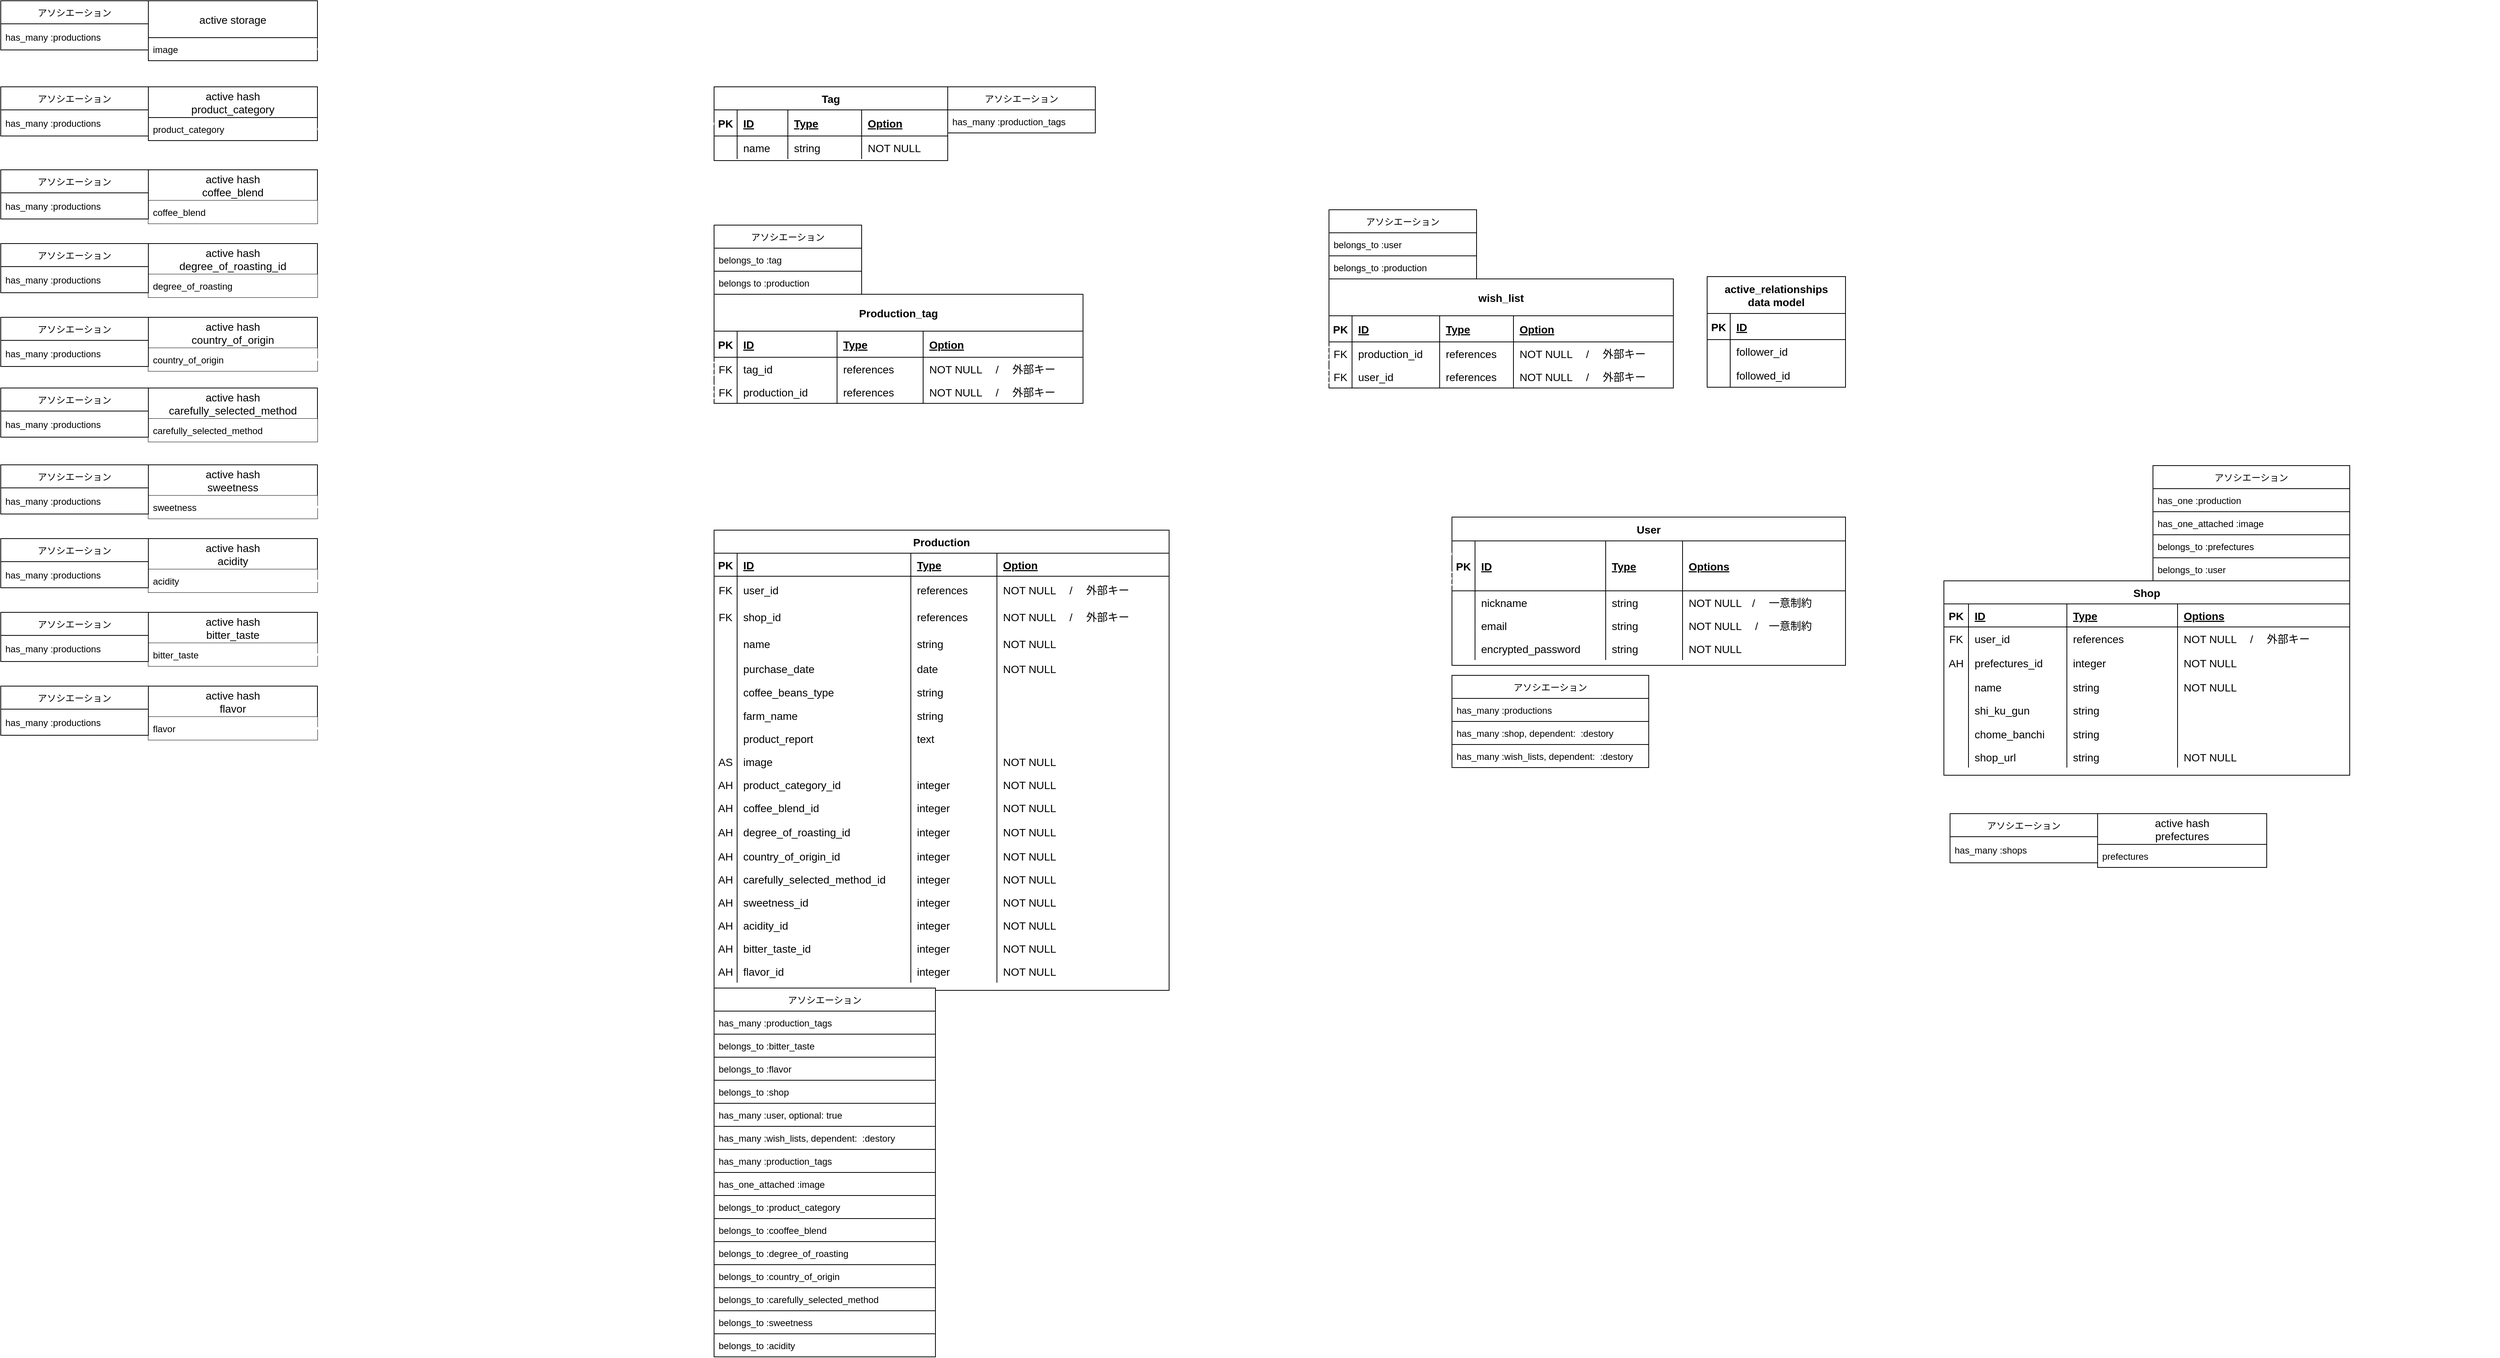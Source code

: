 <mxfile>
    <diagram id="t9F14xw1f0Ioce3EhGEr" name="ページ1">
        <mxGraphModel dx="1343" dy="515" grid="1" gridSize="10" guides="1" tooltips="1" connect="1" arrows="1" fold="1" page="1" pageScale="1" pageWidth="3300" pageHeight="2339" math="0" shadow="0">
            <root>
                <mxCell id="0"/>
                <mxCell id="1" parent="0"/>
                <mxCell id="73" value="active storage" style="swimlane;fontStyle=0;childLayout=stackLayout;horizontal=1;startSize=48;horizontalStack=0;resizeParent=1;resizeParentMax=0;resizeLast=0;collapsible=1;marginBottom=0;fontSize=14;fillColor=default;swimlaneFillColor=default;perimeterSpacing=1;" parent="1" vertex="1">
                    <mxGeometry x="224" y="512" width="220" height="78" as="geometry"/>
                </mxCell>
                <mxCell id="74" value="image" style="text;fillColor=none;align=left;verticalAlign=middle;spacingLeft=4;spacingRight=4;overflow=hidden;points=[[0,0.5],[1,0.5]];portConstraint=eastwest;rotatable=0;" parent="73" vertex="1">
                    <mxGeometry y="48" width="220" height="30" as="geometry"/>
                </mxCell>
                <mxCell id="78" value="active hash&#10;sweetness" style="swimlane;fontStyle=0;childLayout=stackLayout;horizontal=1;startSize=40;horizontalStack=0;resizeParent=1;resizeParentMax=0;resizeLast=0;collapsible=1;marginBottom=0;fontSize=14;fillColor=default;swimlaneFillColor=default;perimeterSpacing=1;" parent="1" vertex="1">
                    <mxGeometry x="224" y="1116" width="220" height="70" as="geometry">
                        <mxRectangle x="90" y="130" width="160" height="40" as="alternateBounds"/>
                    </mxGeometry>
                </mxCell>
                <mxCell id="79" value="sweetness" style="text;fillColor=default;align=left;verticalAlign=middle;spacingLeft=4;spacingRight=4;overflow=hidden;points=[[0,0.5],[1,0.5]];portConstraint=eastwest;rotatable=0;" parent="78" vertex="1">
                    <mxGeometry y="40" width="220" height="30" as="geometry"/>
                </mxCell>
                <mxCell id="84" value="active hash&#10;bitter_taste" style="swimlane;fontStyle=0;childLayout=stackLayout;horizontal=1;startSize=40;horizontalStack=0;resizeParent=1;resizeParentMax=0;resizeLast=0;collapsible=1;marginBottom=0;fontSize=14;fillColor=default;swimlaneFillColor=default;perimeterSpacing=1;" parent="1" vertex="1">
                    <mxGeometry x="224" y="1308" width="220" height="70" as="geometry"/>
                </mxCell>
                <mxCell id="85" value="bitter_taste" style="text;fillColor=default;align=left;verticalAlign=middle;spacingLeft=4;spacingRight=4;overflow=hidden;points=[[0,0.5],[1,0.5]];portConstraint=eastwest;rotatable=0;" parent="84" vertex="1">
                    <mxGeometry y="40" width="220" height="30" as="geometry"/>
                </mxCell>
                <mxCell id="86" value="active hash&#10;acidity" style="swimlane;fontStyle=0;childLayout=stackLayout;horizontal=1;startSize=40;horizontalStack=0;resizeParent=1;resizeParentMax=0;resizeLast=0;collapsible=1;marginBottom=0;fontSize=14;fillColor=default;swimlaneFillColor=default;perimeterSpacing=1;" parent="1" vertex="1">
                    <mxGeometry x="224" y="1212" width="220" height="70" as="geometry"/>
                </mxCell>
                <mxCell id="87" value="acidity" style="text;fillColor=default;align=left;verticalAlign=middle;spacingLeft=4;spacingRight=4;overflow=hidden;points=[[0,0.5],[1,0.5]];portConstraint=eastwest;rotatable=0;" parent="86" vertex="1">
                    <mxGeometry y="40" width="220" height="30" as="geometry"/>
                </mxCell>
                <mxCell id="88" value="active hash&#10;flavor" style="swimlane;fontStyle=0;childLayout=stackLayout;horizontal=1;startSize=40;horizontalStack=0;resizeParent=1;resizeParentMax=0;resizeLast=0;collapsible=1;marginBottom=0;fontSize=14;fillColor=default;swimlaneFillColor=default;perimeterSpacing=1;" parent="1" vertex="1">
                    <mxGeometry x="224" y="1404" width="220" height="70" as="geometry"/>
                </mxCell>
                <mxCell id="89" value="flavor" style="text;fillColor=default;align=left;verticalAlign=middle;spacingLeft=4;spacingRight=4;overflow=hidden;points=[[0,0.5],[1,0.5]];portConstraint=eastwest;rotatable=0;" parent="88" vertex="1">
                    <mxGeometry y="40" width="220" height="30" as="geometry"/>
                </mxCell>
                <mxCell id="91" value="active hash&#10;product_category" style="swimlane;fontStyle=0;childLayout=stackLayout;horizontal=1;startSize=40;horizontalStack=0;resizeParent=1;resizeParentMax=0;resizeLast=0;collapsible=1;marginBottom=0;fontSize=14;fillColor=default;swimlaneFillColor=default;perimeterSpacing=1;" parent="1" vertex="1">
                    <mxGeometry x="224" y="624" width="220" height="70" as="geometry"/>
                </mxCell>
                <mxCell id="93" value="product_category" style="text;fillColor=none;align=left;verticalAlign=middle;spacingLeft=4;spacingRight=4;overflow=hidden;points=[[0,0.5],[1,0.5]];portConstraint=eastwest;rotatable=0;" parent="91" vertex="1">
                    <mxGeometry y="40" width="220" height="30" as="geometry"/>
                </mxCell>
                <mxCell id="96" value="active hash&#10;degree_of_roasting_id" style="swimlane;fontStyle=0;childLayout=stackLayout;horizontal=1;startSize=40;horizontalStack=0;resizeParent=1;resizeParentMax=0;resizeLast=0;collapsible=1;marginBottom=0;fontSize=14;fillColor=default;swimlaneFillColor=default;perimeterSpacing=1;" parent="1" vertex="1">
                    <mxGeometry x="224" y="828" width="220" height="70" as="geometry">
                        <mxRectangle x="90" y="130" width="160" height="40" as="alternateBounds"/>
                    </mxGeometry>
                </mxCell>
                <mxCell id="97" value="degree_of_roasting" style="text;fillColor=default;align=left;verticalAlign=middle;spacingLeft=4;spacingRight=4;overflow=hidden;points=[[0,0.5],[1,0.5]];portConstraint=eastwest;rotatable=0;" parent="96" vertex="1">
                    <mxGeometry y="40" width="220" height="30" as="geometry"/>
                </mxCell>
                <mxCell id="101" value="active hash&#10;country_of_origin" style="swimlane;fontStyle=0;childLayout=stackLayout;horizontal=1;startSize=40;horizontalStack=0;resizeParent=1;resizeParentMax=0;resizeLast=0;collapsible=1;marginBottom=0;fontSize=14;fillColor=default;swimlaneFillColor=default;perimeterSpacing=1;" parent="1" vertex="1">
                    <mxGeometry x="224" y="924" width="220" height="70" as="geometry"/>
                </mxCell>
                <mxCell id="102" value="country_of_origin" style="text;fillColor=default;align=left;verticalAlign=middle;spacingLeft=4;spacingRight=4;overflow=hidden;points=[[0,0.5],[1,0.5]];portConstraint=eastwest;rotatable=0;" parent="101" vertex="1">
                    <mxGeometry y="40" width="220" height="30" as="geometry"/>
                </mxCell>
                <mxCell id="103" value="active hash&#10;carefully_selected_method" style="swimlane;fontStyle=0;childLayout=stackLayout;horizontal=1;startSize=40;horizontalStack=0;resizeParent=1;resizeParentMax=0;resizeLast=0;collapsible=1;marginBottom=0;fontSize=14;fillColor=default;swimlaneFillColor=default;perimeterSpacing=1;" parent="1" vertex="1">
                    <mxGeometry x="224" y="1016" width="220" height="70" as="geometry"/>
                </mxCell>
                <mxCell id="104" value="carefully_selected_method" style="text;fillColor=default;align=left;verticalAlign=middle;spacingLeft=4;spacingRight=4;overflow=hidden;points=[[0,0.5],[1,0.5]];portConstraint=eastwest;rotatable=0;" parent="103" vertex="1">
                    <mxGeometry y="40" width="220" height="30" as="geometry"/>
                </mxCell>
                <mxCell id="125" value="Production" style="shape=table;startSize=30;container=1;collapsible=1;childLayout=tableLayout;fixedRows=1;rowLines=0;fontStyle=1;align=center;resizeLast=1;fontSize=14;fillColor=default;rounded=0;shadow=0;sketch=0;perimeterSpacing=1;swimlaneFillColor=default;" parent="1" vertex="1">
                    <mxGeometry x="960" y="1201" width="592" height="599" as="geometry"/>
                </mxCell>
                <mxCell id="126" value="" style="shape=partialRectangle;collapsible=0;dropTarget=0;pointerEvents=0;fillColor=none;top=0;left=0;bottom=1;right=0;points=[[0,0.5],[1,0.5]];portConstraint=eastwest;fontSize=14;perimeterSpacing=4;" parent="125" vertex="1">
                    <mxGeometry y="30" width="592" height="30" as="geometry"/>
                </mxCell>
                <mxCell id="127" value="PK" style="shape=partialRectangle;connectable=0;fillColor=none;top=0;left=0;bottom=0;right=0;fontStyle=1;overflow=hidden;fontSize=14;perimeterSpacing=4;" parent="126" vertex="1">
                    <mxGeometry width="30" height="30" as="geometry">
                        <mxRectangle width="30" height="30" as="alternateBounds"/>
                    </mxGeometry>
                </mxCell>
                <mxCell id="128" value="ID" style="shape=partialRectangle;connectable=0;fillColor=none;top=0;left=0;bottom=0;right=0;align=left;spacingLeft=6;fontStyle=5;overflow=hidden;fontSize=14;perimeterSpacing=4;" parent="126" vertex="1">
                    <mxGeometry x="30" width="226" height="30" as="geometry">
                        <mxRectangle width="226" height="30" as="alternateBounds"/>
                    </mxGeometry>
                </mxCell>
                <mxCell id="598" value="Type" style="shape=partialRectangle;connectable=0;fillColor=none;top=0;left=0;bottom=0;right=0;align=left;spacingLeft=6;fontStyle=5;overflow=hidden;fontSize=14;perimeterSpacing=4;" parent="126" vertex="1">
                    <mxGeometry x="256" width="112" height="30" as="geometry">
                        <mxRectangle width="112" height="30" as="alternateBounds"/>
                    </mxGeometry>
                </mxCell>
                <mxCell id="615" value="Option" style="shape=partialRectangle;connectable=0;fillColor=none;top=0;left=0;bottom=0;right=0;align=left;spacingLeft=6;fontStyle=5;overflow=hidden;fontSize=14;perimeterSpacing=4;" parent="126" vertex="1">
                    <mxGeometry x="368" width="224" height="30" as="geometry">
                        <mxRectangle width="224" height="30" as="alternateBounds"/>
                    </mxGeometry>
                </mxCell>
                <mxCell id="651" value="" style="shape=partialRectangle;collapsible=0;dropTarget=0;pointerEvents=0;fillColor=none;top=0;left=0;bottom=0;right=0;points=[[0,0.5],[1,0.5]];portConstraint=eastwest;fontSize=14;perimeterSpacing=1;strokeWidth=1;strokeColor=default;" parent="125" vertex="1">
                    <mxGeometry y="60" width="592" height="35" as="geometry"/>
                </mxCell>
                <mxCell id="652" value="FK" style="shape=partialRectangle;connectable=0;top=0;left=0;bottom=0;right=0;editable=1;overflow=hidden;fontSize=14;gradientDirection=radial;fillColor=none;perimeterSpacing=4;" parent="651" vertex="1">
                    <mxGeometry width="30" height="35" as="geometry">
                        <mxRectangle width="30" height="35" as="alternateBounds"/>
                    </mxGeometry>
                </mxCell>
                <mxCell id="653" value="user_id" style="shape=partialRectangle;connectable=0;top=0;left=0;bottom=0;right=0;align=left;spacingLeft=6;overflow=hidden;fontSize=14;gradientDirection=radial;fillColor=none;perimeterSpacing=1;strokeWidth=1;" parent="651" vertex="1">
                    <mxGeometry x="30" width="226" height="35" as="geometry">
                        <mxRectangle width="226" height="35" as="alternateBounds"/>
                    </mxGeometry>
                </mxCell>
                <mxCell id="654" value="references" style="shape=partialRectangle;connectable=0;top=0;left=0;bottom=0;right=0;align=left;spacingLeft=6;overflow=hidden;fontSize=14;gradientDirection=radial;fillColor=none;perimeterSpacing=1;" parent="651" vertex="1">
                    <mxGeometry x="256" width="112" height="35" as="geometry">
                        <mxRectangle width="112" height="35" as="alternateBounds"/>
                    </mxGeometry>
                </mxCell>
                <mxCell id="655" value="NOT NULL 　/ 　外部キー" style="shape=partialRectangle;connectable=0;top=0;left=0;bottom=0;right=0;align=left;spacingLeft=6;overflow=hidden;fontSize=14;gradientDirection=radial;fillColor=none;perimeterSpacing=1;" parent="651" vertex="1">
                    <mxGeometry x="368" width="224" height="35" as="geometry">
                        <mxRectangle width="224" height="35" as="alternateBounds"/>
                    </mxGeometry>
                </mxCell>
                <mxCell id="135" value="" style="shape=partialRectangle;collapsible=0;dropTarget=0;pointerEvents=0;fillColor=none;top=0;left=0;bottom=0;right=0;points=[[0,0.5],[1,0.5]];portConstraint=eastwest;fontSize=14;perimeterSpacing=1;strokeWidth=1;strokeColor=default;" parent="125" vertex="1">
                    <mxGeometry y="95" width="592" height="35" as="geometry"/>
                </mxCell>
                <mxCell id="136" value="FK" style="shape=partialRectangle;connectable=0;top=0;left=0;bottom=0;right=0;editable=1;overflow=hidden;fontSize=14;gradientDirection=radial;fillColor=none;perimeterSpacing=4;" parent="135" vertex="1">
                    <mxGeometry width="30" height="35" as="geometry">
                        <mxRectangle width="30" height="35" as="alternateBounds"/>
                    </mxGeometry>
                </mxCell>
                <mxCell id="137" value="shop_id" style="shape=partialRectangle;connectable=0;top=0;left=0;bottom=0;right=0;align=left;spacingLeft=6;overflow=hidden;fontSize=14;gradientDirection=radial;fillColor=none;perimeterSpacing=1;strokeWidth=1;" parent="135" vertex="1">
                    <mxGeometry x="30" width="226" height="35" as="geometry">
                        <mxRectangle width="226" height="35" as="alternateBounds"/>
                    </mxGeometry>
                </mxCell>
                <mxCell id="600" value="references" style="shape=partialRectangle;connectable=0;top=0;left=0;bottom=0;right=0;align=left;spacingLeft=6;overflow=hidden;fontSize=14;gradientDirection=radial;fillColor=none;perimeterSpacing=1;" parent="135" vertex="1">
                    <mxGeometry x="256" width="112" height="35" as="geometry">
                        <mxRectangle width="112" height="35" as="alternateBounds"/>
                    </mxGeometry>
                </mxCell>
                <mxCell id="617" value="NOT NULL 　/ 　外部キー" style="shape=partialRectangle;connectable=0;top=0;left=0;bottom=0;right=0;align=left;spacingLeft=6;overflow=hidden;fontSize=14;gradientDirection=radial;fillColor=none;perimeterSpacing=1;" parent="135" vertex="1">
                    <mxGeometry x="368" width="224" height="35" as="geometry">
                        <mxRectangle width="224" height="35" as="alternateBounds"/>
                    </mxGeometry>
                </mxCell>
                <mxCell id="502" value="" style="shape=partialRectangle;collapsible=0;dropTarget=0;pointerEvents=0;fillColor=none;top=0;left=0;bottom=0;right=0;points=[[0,0.5],[1,0.5]];portConstraint=eastwest;fontSize=14;perimeterSpacing=0;" parent="125" vertex="1">
                    <mxGeometry y="130" width="592" height="35" as="geometry"/>
                </mxCell>
                <mxCell id="503" value="" style="shape=partialRectangle;connectable=0;top=0;left=0;bottom=0;right=0;editable=1;overflow=hidden;fontSize=14;gradientDirection=radial;fillColor=none;perimeterSpacing=4;" parent="502" vertex="1">
                    <mxGeometry width="30" height="35" as="geometry">
                        <mxRectangle width="30" height="35" as="alternateBounds"/>
                    </mxGeometry>
                </mxCell>
                <mxCell id="504" value="name" style="shape=partialRectangle;connectable=0;top=0;left=0;bottom=0;right=0;align=left;spacingLeft=6;overflow=hidden;fontSize=14;gradientDirection=radial;fillColor=none;perimeterSpacing=1;" parent="502" vertex="1">
                    <mxGeometry x="30" width="226" height="35" as="geometry">
                        <mxRectangle width="226" height="35" as="alternateBounds"/>
                    </mxGeometry>
                </mxCell>
                <mxCell id="599" value="string" style="shape=partialRectangle;connectable=0;top=0;left=0;bottom=0;right=0;align=left;spacingLeft=6;overflow=hidden;fontSize=14;gradientDirection=radial;fillColor=none;perimeterSpacing=4;" parent="502" vertex="1">
                    <mxGeometry x="256" width="112" height="35" as="geometry">
                        <mxRectangle width="112" height="35" as="alternateBounds"/>
                    </mxGeometry>
                </mxCell>
                <mxCell id="616" value="NOT NULL " style="shape=partialRectangle;connectable=0;top=0;left=0;bottom=0;right=0;align=left;spacingLeft=6;overflow=hidden;fontSize=14;gradientDirection=radial;fillColor=none;perimeterSpacing=4;" parent="502" vertex="1">
                    <mxGeometry x="368" width="224" height="35" as="geometry">
                        <mxRectangle width="224" height="35" as="alternateBounds"/>
                    </mxGeometry>
                </mxCell>
                <mxCell id="156" value="" style="shape=partialRectangle;collapsible=0;dropTarget=0;pointerEvents=0;fillColor=none;top=0;left=0;bottom=0;right=0;points=[[0,0.5],[1,0.5]];portConstraint=eastwest;fontSize=14;perimeterSpacing=4;" parent="125" vertex="1">
                    <mxGeometry y="165" width="592" height="30" as="geometry"/>
                </mxCell>
                <mxCell id="157" value="" style="shape=partialRectangle;connectable=0;fillColor=none;top=0;left=0;bottom=0;right=0;editable=1;overflow=hidden;fontSize=14;perimeterSpacing=4;" parent="156" vertex="1">
                    <mxGeometry width="30" height="30" as="geometry">
                        <mxRectangle width="30" height="30" as="alternateBounds"/>
                    </mxGeometry>
                </mxCell>
                <mxCell id="158" value="purchase_date" style="shape=partialRectangle;connectable=0;fillColor=none;top=0;left=0;bottom=0;right=0;align=left;spacingLeft=6;overflow=hidden;fontSize=14;perimeterSpacing=1;" parent="156" vertex="1">
                    <mxGeometry x="30" width="226" height="30" as="geometry">
                        <mxRectangle width="226" height="30" as="alternateBounds"/>
                    </mxGeometry>
                </mxCell>
                <mxCell id="601" value="date" style="shape=partialRectangle;connectable=0;fillColor=none;top=0;left=0;bottom=0;right=0;align=left;spacingLeft=6;overflow=hidden;fontSize=14;perimeterSpacing=4;" parent="156" vertex="1">
                    <mxGeometry x="256" width="112" height="30" as="geometry">
                        <mxRectangle width="112" height="30" as="alternateBounds"/>
                    </mxGeometry>
                </mxCell>
                <mxCell id="618" value="NOT NULL" style="shape=partialRectangle;connectable=0;fillColor=none;top=0;left=0;bottom=0;right=0;align=left;spacingLeft=6;overflow=hidden;fontSize=14;perimeterSpacing=4;" parent="156" vertex="1">
                    <mxGeometry x="368" width="224" height="30" as="geometry">
                        <mxRectangle width="224" height="30" as="alternateBounds"/>
                    </mxGeometry>
                </mxCell>
                <mxCell id="144" value="" style="shape=partialRectangle;collapsible=0;dropTarget=0;pointerEvents=0;fillColor=none;top=0;left=0;bottom=0;right=0;points=[[0,0.5],[1,0.5]];portConstraint=eastwest;fontSize=14;perimeterSpacing=4;" parent="125" vertex="1">
                    <mxGeometry y="195" width="592" height="31" as="geometry"/>
                </mxCell>
                <mxCell id="145" value="" style="shape=partialRectangle;connectable=0;fillColor=none;top=0;left=0;bottom=0;right=0;editable=1;overflow=hidden;fontSize=14;perimeterSpacing=4;" parent="144" vertex="1">
                    <mxGeometry width="30" height="31" as="geometry">
                        <mxRectangle width="30" height="31" as="alternateBounds"/>
                    </mxGeometry>
                </mxCell>
                <mxCell id="146" value="coffee_beans_type" style="shape=partialRectangle;connectable=0;fillColor=none;top=0;left=0;bottom=0;right=0;align=left;spacingLeft=6;overflow=hidden;fontSize=14;perimeterSpacing=1;" parent="144" vertex="1">
                    <mxGeometry x="30" width="226" height="31" as="geometry">
                        <mxRectangle width="226" height="31" as="alternateBounds"/>
                    </mxGeometry>
                </mxCell>
                <mxCell id="602" value="string" style="shape=partialRectangle;connectable=0;fillColor=none;top=0;left=0;bottom=0;right=0;align=left;spacingLeft=6;overflow=hidden;fontSize=14;perimeterSpacing=4;" parent="144" vertex="1">
                    <mxGeometry x="256" width="112" height="31" as="geometry">
                        <mxRectangle width="112" height="31" as="alternateBounds"/>
                    </mxGeometry>
                </mxCell>
                <mxCell id="619" style="shape=partialRectangle;connectable=0;fillColor=none;top=0;left=0;bottom=0;right=0;align=left;spacingLeft=6;overflow=hidden;fontSize=14;perimeterSpacing=4;" parent="144" vertex="1">
                    <mxGeometry x="368" width="224" height="31" as="geometry">
                        <mxRectangle width="224" height="31" as="alternateBounds"/>
                    </mxGeometry>
                </mxCell>
                <mxCell id="147" value="" style="shape=partialRectangle;collapsible=0;dropTarget=0;pointerEvents=0;fillColor=none;top=0;left=0;bottom=0;right=0;points=[[0,0.5],[1,0.5]];portConstraint=eastwest;fontSize=14;perimeterSpacing=4;" parent="125" vertex="1">
                    <mxGeometry y="226" width="592" height="30" as="geometry"/>
                </mxCell>
                <mxCell id="148" value="" style="shape=partialRectangle;connectable=0;fillColor=none;top=0;left=0;bottom=0;right=0;editable=1;overflow=hidden;fontSize=14;perimeterSpacing=4;" parent="147" vertex="1">
                    <mxGeometry width="30" height="30" as="geometry">
                        <mxRectangle width="30" height="30" as="alternateBounds"/>
                    </mxGeometry>
                </mxCell>
                <mxCell id="149" value="farm_name" style="shape=partialRectangle;connectable=0;fillColor=none;top=0;left=0;bottom=0;right=0;align=left;spacingLeft=6;overflow=hidden;fontSize=14;perimeterSpacing=1;" parent="147" vertex="1">
                    <mxGeometry x="30" width="226" height="30" as="geometry">
                        <mxRectangle width="226" height="30" as="alternateBounds"/>
                    </mxGeometry>
                </mxCell>
                <mxCell id="603" value="string" style="shape=partialRectangle;connectable=0;fillColor=none;top=0;left=0;bottom=0;right=0;align=left;spacingLeft=6;overflow=hidden;fontSize=14;perimeterSpacing=4;" parent="147" vertex="1">
                    <mxGeometry x="256" width="112" height="30" as="geometry">
                        <mxRectangle width="112" height="30" as="alternateBounds"/>
                    </mxGeometry>
                </mxCell>
                <mxCell id="620" style="shape=partialRectangle;connectable=0;fillColor=none;top=0;left=0;bottom=0;right=0;align=left;spacingLeft=6;overflow=hidden;fontSize=14;perimeterSpacing=4;" parent="147" vertex="1">
                    <mxGeometry x="368" width="224" height="30" as="geometry">
                        <mxRectangle width="224" height="30" as="alternateBounds"/>
                    </mxGeometry>
                </mxCell>
                <mxCell id="171" value="" style="shape=partialRectangle;collapsible=0;dropTarget=0;pointerEvents=0;fillColor=none;top=0;left=0;bottom=0;right=0;points=[[0,0.5],[1,0.5]];portConstraint=eastwest;fontSize=14;perimeterSpacing=4;" parent="125" vertex="1">
                    <mxGeometry y="256" width="592" height="30" as="geometry"/>
                </mxCell>
                <mxCell id="172" value="" style="shape=partialRectangle;connectable=0;fillColor=none;top=0;left=0;bottom=0;right=0;editable=1;overflow=hidden;fontSize=14;perimeterSpacing=4;" parent="171" vertex="1">
                    <mxGeometry width="30" height="30" as="geometry">
                        <mxRectangle width="30" height="30" as="alternateBounds"/>
                    </mxGeometry>
                </mxCell>
                <mxCell id="173" value="product_report" style="shape=partialRectangle;connectable=0;fillColor=none;top=0;left=0;bottom=0;right=0;align=left;spacingLeft=6;overflow=hidden;fontSize=14;perimeterSpacing=1;" parent="171" vertex="1">
                    <mxGeometry x="30" width="226" height="30" as="geometry">
                        <mxRectangle width="226" height="30" as="alternateBounds"/>
                    </mxGeometry>
                </mxCell>
                <mxCell id="604" value="text" style="shape=partialRectangle;connectable=0;fillColor=none;top=0;left=0;bottom=0;right=0;align=left;spacingLeft=6;overflow=hidden;fontSize=14;perimeterSpacing=4;" parent="171" vertex="1">
                    <mxGeometry x="256" width="112" height="30" as="geometry">
                        <mxRectangle width="112" height="30" as="alternateBounds"/>
                    </mxGeometry>
                </mxCell>
                <mxCell id="621" style="shape=partialRectangle;connectable=0;fillColor=none;top=0;left=0;bottom=0;right=0;align=left;spacingLeft=6;overflow=hidden;fontSize=14;perimeterSpacing=4;" parent="171" vertex="1">
                    <mxGeometry x="368" width="224" height="30" as="geometry">
                        <mxRectangle width="224" height="30" as="alternateBounds"/>
                    </mxGeometry>
                </mxCell>
                <mxCell id="150" value="" style="shape=partialRectangle;collapsible=0;dropTarget=0;pointerEvents=0;fillColor=none;top=0;left=0;bottom=0;right=0;points=[[0,0.5],[1,0.5]];portConstraint=eastwest;fontSize=14;perimeterSpacing=4;" parent="125" vertex="1">
                    <mxGeometry y="286" width="592" height="30" as="geometry"/>
                </mxCell>
                <mxCell id="151" value="AS" style="shape=partialRectangle;connectable=0;fillColor=none;top=0;left=0;bottom=0;right=0;editable=1;overflow=hidden;fontSize=14;perimeterSpacing=4;" parent="150" vertex="1">
                    <mxGeometry width="30" height="30" as="geometry">
                        <mxRectangle width="30" height="30" as="alternateBounds"/>
                    </mxGeometry>
                </mxCell>
                <mxCell id="152" value="image" style="shape=partialRectangle;connectable=0;fillColor=none;top=0;left=0;bottom=0;right=0;align=left;spacingLeft=6;overflow=hidden;fontSize=14;perimeterSpacing=1;" parent="150" vertex="1">
                    <mxGeometry x="30" width="226" height="30" as="geometry">
                        <mxRectangle width="226" height="30" as="alternateBounds"/>
                    </mxGeometry>
                </mxCell>
                <mxCell id="605" style="shape=partialRectangle;connectable=0;fillColor=none;top=0;left=0;bottom=0;right=0;align=left;spacingLeft=6;overflow=hidden;fontSize=14;perimeterSpacing=4;" parent="150" vertex="1">
                    <mxGeometry x="256" width="112" height="30" as="geometry">
                        <mxRectangle width="112" height="30" as="alternateBounds"/>
                    </mxGeometry>
                </mxCell>
                <mxCell id="622" value="NOT NULL" style="shape=partialRectangle;connectable=0;fillColor=none;top=0;left=0;bottom=0;right=0;align=left;spacingLeft=6;overflow=hidden;fontSize=14;perimeterSpacing=4;" parent="150" vertex="1">
                    <mxGeometry x="368" width="224" height="30" as="geometry">
                        <mxRectangle width="224" height="30" as="alternateBounds"/>
                    </mxGeometry>
                </mxCell>
                <mxCell id="129" value="" style="shape=partialRectangle;collapsible=0;dropTarget=0;pointerEvents=0;fillColor=none;top=0;left=0;bottom=0;right=0;points=[[0,0.5],[1,0.5]];portConstraint=eastwest;fontSize=14;perimeterSpacing=4;" parent="125" vertex="1">
                    <mxGeometry y="316" width="592" height="30" as="geometry"/>
                </mxCell>
                <mxCell id="130" value="AH" style="shape=partialRectangle;connectable=0;fillColor=none;top=0;left=0;bottom=0;right=0;editable=1;overflow=hidden;fontSize=14;perimeterSpacing=4;" parent="129" vertex="1">
                    <mxGeometry width="30" height="30" as="geometry">
                        <mxRectangle width="30" height="30" as="alternateBounds"/>
                    </mxGeometry>
                </mxCell>
                <mxCell id="131" value="product_category_id" style="shape=partialRectangle;connectable=0;top=0;left=0;bottom=0;right=0;align=left;spacingLeft=6;overflow=hidden;fontSize=14;fillColor=none;dashed=1;perimeterSpacing=1;" parent="129" vertex="1">
                    <mxGeometry x="30" width="226" height="30" as="geometry">
                        <mxRectangle width="226" height="30" as="alternateBounds"/>
                    </mxGeometry>
                </mxCell>
                <mxCell id="606" value="integer" style="shape=partialRectangle;connectable=0;top=0;left=0;bottom=0;right=0;align=left;spacingLeft=6;overflow=hidden;fontSize=14;fillColor=none;dashed=1;perimeterSpacing=4;" parent="129" vertex="1">
                    <mxGeometry x="256" width="112" height="30" as="geometry">
                        <mxRectangle width="112" height="30" as="alternateBounds"/>
                    </mxGeometry>
                </mxCell>
                <mxCell id="623" value="NOT NULL" style="shape=partialRectangle;connectable=0;top=0;left=0;bottom=0;right=0;align=left;spacingLeft=6;overflow=hidden;fontSize=14;fillColor=none;dashed=1;perimeterSpacing=4;" parent="129" vertex="1">
                    <mxGeometry x="368" width="224" height="30" as="geometry">
                        <mxRectangle width="224" height="30" as="alternateBounds"/>
                    </mxGeometry>
                </mxCell>
                <mxCell id="132" value="" style="shape=partialRectangle;collapsible=0;dropTarget=0;pointerEvents=0;fillColor=none;top=0;left=0;bottom=0;right=0;points=[[0,0.5],[1,0.5]];portConstraint=eastwest;fontSize=14;perimeterSpacing=4;" parent="125" vertex="1">
                    <mxGeometry y="346" width="592" height="30" as="geometry"/>
                </mxCell>
                <mxCell id="133" value="AH" style="shape=partialRectangle;connectable=0;fillColor=none;top=0;left=0;bottom=0;right=0;editable=1;overflow=hidden;fontSize=14;perimeterSpacing=4;" parent="132" vertex="1">
                    <mxGeometry width="30" height="30" as="geometry">
                        <mxRectangle width="30" height="30" as="alternateBounds"/>
                    </mxGeometry>
                </mxCell>
                <mxCell id="134" value="coffee_blend_id" style="shape=partialRectangle;connectable=0;fillColor=none;top=0;left=0;bottom=0;right=0;align=left;spacingLeft=6;overflow=hidden;fontSize=14;perimeterSpacing=1;" parent="132" vertex="1">
                    <mxGeometry x="30" width="226" height="30" as="geometry">
                        <mxRectangle width="226" height="30" as="alternateBounds"/>
                    </mxGeometry>
                </mxCell>
                <mxCell id="607" value="integer" style="shape=partialRectangle;connectable=0;fillColor=none;top=0;left=0;bottom=0;right=0;align=left;spacingLeft=6;overflow=hidden;fontSize=14;perimeterSpacing=4;" parent="132" vertex="1">
                    <mxGeometry x="256" width="112" height="30" as="geometry">
                        <mxRectangle width="112" height="30" as="alternateBounds"/>
                    </mxGeometry>
                </mxCell>
                <mxCell id="624" value="NOT NULL" style="shape=partialRectangle;connectable=0;fillColor=none;top=0;left=0;bottom=0;right=0;align=left;spacingLeft=6;overflow=hidden;fontSize=14;perimeterSpacing=4;" parent="132" vertex="1">
                    <mxGeometry x="368" width="224" height="30" as="geometry">
                        <mxRectangle width="224" height="30" as="alternateBounds"/>
                    </mxGeometry>
                </mxCell>
                <mxCell id="138" value="" style="shape=partialRectangle;collapsible=0;dropTarget=0;pointerEvents=0;fillColor=none;top=0;left=0;bottom=0;right=0;points=[[0,0.5],[1,0.5]];portConstraint=eastwest;fontSize=14;perimeterSpacing=4;" parent="125" vertex="1">
                    <mxGeometry y="376" width="592" height="33" as="geometry"/>
                </mxCell>
                <mxCell id="139" value="AH" style="shape=partialRectangle;connectable=0;fillColor=none;top=0;left=0;bottom=0;right=0;editable=1;overflow=hidden;fontSize=14;perimeterSpacing=4;" parent="138" vertex="1">
                    <mxGeometry width="30" height="33" as="geometry">
                        <mxRectangle width="30" height="33" as="alternateBounds"/>
                    </mxGeometry>
                </mxCell>
                <mxCell id="140" value="degree_of_roasting_id" style="shape=partialRectangle;connectable=0;fillColor=none;top=0;left=0;bottom=0;right=0;align=left;spacingLeft=6;overflow=hidden;fontSize=14;perimeterSpacing=1;" parent="138" vertex="1">
                    <mxGeometry x="30" width="226" height="33" as="geometry">
                        <mxRectangle width="226" height="33" as="alternateBounds"/>
                    </mxGeometry>
                </mxCell>
                <mxCell id="608" value="integer" style="shape=partialRectangle;connectable=0;fillColor=none;top=0;left=0;bottom=0;right=0;align=left;spacingLeft=6;overflow=hidden;fontSize=14;perimeterSpacing=4;" parent="138" vertex="1">
                    <mxGeometry x="256" width="112" height="33" as="geometry">
                        <mxRectangle width="112" height="33" as="alternateBounds"/>
                    </mxGeometry>
                </mxCell>
                <mxCell id="625" value="NOT NULL" style="shape=partialRectangle;connectable=0;fillColor=none;top=0;left=0;bottom=0;right=0;align=left;spacingLeft=6;overflow=hidden;fontSize=14;perimeterSpacing=4;" parent="138" vertex="1">
                    <mxGeometry x="368" width="224" height="33" as="geometry">
                        <mxRectangle width="224" height="33" as="alternateBounds"/>
                    </mxGeometry>
                </mxCell>
                <mxCell id="141" value="" style="shape=partialRectangle;collapsible=0;dropTarget=0;pointerEvents=0;fillColor=none;top=0;left=0;bottom=0;right=0;points=[[0,0.5],[1,0.5]];portConstraint=eastwest;fontSize=14;perimeterSpacing=4;" parent="125" vertex="1">
                    <mxGeometry y="409" width="592" height="30" as="geometry"/>
                </mxCell>
                <mxCell id="142" value="AH" style="shape=partialRectangle;connectable=0;fillColor=none;top=0;left=0;bottom=0;right=0;editable=1;overflow=hidden;fontSize=14;perimeterSpacing=4;" parent="141" vertex="1">
                    <mxGeometry width="30" height="30" as="geometry">
                        <mxRectangle width="30" height="30" as="alternateBounds"/>
                    </mxGeometry>
                </mxCell>
                <mxCell id="143" value="country_of_origin_id" style="shape=partialRectangle;connectable=0;fillColor=none;top=0;left=0;bottom=0;right=0;align=left;spacingLeft=6;overflow=hidden;fontSize=14;perimeterSpacing=1;" parent="141" vertex="1">
                    <mxGeometry x="30" width="226" height="30" as="geometry">
                        <mxRectangle width="226" height="30" as="alternateBounds"/>
                    </mxGeometry>
                </mxCell>
                <mxCell id="609" value="integer" style="shape=partialRectangle;connectable=0;fillColor=none;top=0;left=0;bottom=0;right=0;align=left;spacingLeft=6;overflow=hidden;fontSize=14;perimeterSpacing=4;" parent="141" vertex="1">
                    <mxGeometry x="256" width="112" height="30" as="geometry">
                        <mxRectangle width="112" height="30" as="alternateBounds"/>
                    </mxGeometry>
                </mxCell>
                <mxCell id="626" value="NOT NULL" style="shape=partialRectangle;connectable=0;fillColor=none;top=0;left=0;bottom=0;right=0;align=left;spacingLeft=6;overflow=hidden;fontSize=14;perimeterSpacing=4;" parent="141" vertex="1">
                    <mxGeometry x="368" width="224" height="30" as="geometry">
                        <mxRectangle width="224" height="30" as="alternateBounds"/>
                    </mxGeometry>
                </mxCell>
                <mxCell id="153" value="" style="shape=partialRectangle;collapsible=0;dropTarget=0;pointerEvents=0;fillColor=none;top=0;left=0;bottom=0;right=0;points=[[0,0.5],[1,0.5]];portConstraint=eastwest;fontSize=14;perimeterSpacing=4;" parent="125" vertex="1">
                    <mxGeometry y="439" width="592" height="30" as="geometry"/>
                </mxCell>
                <mxCell id="154" value="AH" style="shape=partialRectangle;connectable=0;fillColor=none;top=0;left=0;bottom=0;right=0;editable=1;overflow=hidden;fontSize=14;perimeterSpacing=4;" parent="153" vertex="1">
                    <mxGeometry width="30" height="30" as="geometry">
                        <mxRectangle width="30" height="30" as="alternateBounds"/>
                    </mxGeometry>
                </mxCell>
                <mxCell id="155" value="carefully_selected_method_id" style="shape=partialRectangle;connectable=0;fillColor=none;top=0;left=0;bottom=0;right=0;align=left;spacingLeft=6;overflow=hidden;fontSize=14;perimeterSpacing=1;" parent="153" vertex="1">
                    <mxGeometry x="30" width="226" height="30" as="geometry">
                        <mxRectangle width="226" height="30" as="alternateBounds"/>
                    </mxGeometry>
                </mxCell>
                <mxCell id="610" value="integer" style="shape=partialRectangle;connectable=0;fillColor=none;top=0;left=0;bottom=0;right=0;align=left;spacingLeft=6;overflow=hidden;fontSize=14;perimeterSpacing=4;" parent="153" vertex="1">
                    <mxGeometry x="256" width="112" height="30" as="geometry">
                        <mxRectangle width="112" height="30" as="alternateBounds"/>
                    </mxGeometry>
                </mxCell>
                <mxCell id="627" value="NOT NULL" style="shape=partialRectangle;connectable=0;fillColor=none;top=0;left=0;bottom=0;right=0;align=left;spacingLeft=6;overflow=hidden;fontSize=14;perimeterSpacing=4;" parent="153" vertex="1">
                    <mxGeometry x="368" width="224" height="30" as="geometry">
                        <mxRectangle width="224" height="30" as="alternateBounds"/>
                    </mxGeometry>
                </mxCell>
                <mxCell id="159" value="" style="shape=partialRectangle;collapsible=0;dropTarget=0;pointerEvents=0;fillColor=none;top=0;left=0;bottom=0;right=0;points=[[0,0.5],[1,0.5]];portConstraint=eastwest;fontSize=14;perimeterSpacing=4;" parent="125" vertex="1">
                    <mxGeometry y="469" width="592" height="30" as="geometry"/>
                </mxCell>
                <mxCell id="160" value="AH" style="shape=partialRectangle;connectable=0;fillColor=none;top=0;left=0;bottom=0;right=0;editable=1;overflow=hidden;fontSize=14;perimeterSpacing=4;" parent="159" vertex="1">
                    <mxGeometry width="30" height="30" as="geometry">
                        <mxRectangle width="30" height="30" as="alternateBounds"/>
                    </mxGeometry>
                </mxCell>
                <mxCell id="161" value="sweetness_id" style="shape=partialRectangle;connectable=0;fillColor=none;top=0;left=0;bottom=0;right=0;align=left;spacingLeft=6;overflow=hidden;fontSize=14;perimeterSpacing=1;strokeWidth=1;sketch=0;" parent="159" vertex="1">
                    <mxGeometry x="30" width="226" height="30" as="geometry">
                        <mxRectangle width="226" height="30" as="alternateBounds"/>
                    </mxGeometry>
                </mxCell>
                <mxCell id="611" value="integer" style="shape=partialRectangle;connectable=0;fillColor=none;top=0;left=0;bottom=0;right=0;align=left;spacingLeft=6;overflow=hidden;fontSize=14;perimeterSpacing=4;strokeWidth=1;sketch=0;" parent="159" vertex="1">
                    <mxGeometry x="256" width="112" height="30" as="geometry">
                        <mxRectangle width="112" height="30" as="alternateBounds"/>
                    </mxGeometry>
                </mxCell>
                <mxCell id="628" value="NOT NULL" style="shape=partialRectangle;connectable=0;fillColor=none;top=0;left=0;bottom=0;right=0;align=left;spacingLeft=6;overflow=hidden;fontSize=14;perimeterSpacing=4;strokeWidth=1;sketch=0;" parent="159" vertex="1">
                    <mxGeometry x="368" width="224" height="30" as="geometry">
                        <mxRectangle width="224" height="30" as="alternateBounds"/>
                    </mxGeometry>
                </mxCell>
                <mxCell id="162" value="" style="shape=partialRectangle;collapsible=0;dropTarget=0;pointerEvents=0;fillColor=none;top=0;left=0;bottom=0;right=0;points=[[0,0.5],[1,0.5]];portConstraint=eastwest;fontSize=14;perimeterSpacing=4;" parent="125" vertex="1">
                    <mxGeometry y="499" width="592" height="30" as="geometry"/>
                </mxCell>
                <mxCell id="163" value="AH" style="shape=partialRectangle;connectable=0;fillColor=none;top=0;left=0;bottom=0;right=0;editable=1;overflow=hidden;fontSize=14;perimeterSpacing=4;" parent="162" vertex="1">
                    <mxGeometry width="30" height="30" as="geometry">
                        <mxRectangle width="30" height="30" as="alternateBounds"/>
                    </mxGeometry>
                </mxCell>
                <mxCell id="164" value="acidity_id" style="shape=partialRectangle;connectable=0;fillColor=none;top=0;left=0;bottom=0;right=0;align=left;spacingLeft=6;overflow=hidden;fontSize=14;perimeterSpacing=1;" parent="162" vertex="1">
                    <mxGeometry x="30" width="226" height="30" as="geometry">
                        <mxRectangle width="226" height="30" as="alternateBounds"/>
                    </mxGeometry>
                </mxCell>
                <mxCell id="612" value="integer" style="shape=partialRectangle;connectable=0;fillColor=none;top=0;left=0;bottom=0;right=0;align=left;spacingLeft=6;overflow=hidden;fontSize=14;perimeterSpacing=4;" parent="162" vertex="1">
                    <mxGeometry x="256" width="112" height="30" as="geometry">
                        <mxRectangle width="112" height="30" as="alternateBounds"/>
                    </mxGeometry>
                </mxCell>
                <mxCell id="629" value="NOT NULL" style="shape=partialRectangle;connectable=0;fillColor=none;top=0;left=0;bottom=0;right=0;align=left;spacingLeft=6;overflow=hidden;fontSize=14;perimeterSpacing=4;" parent="162" vertex="1">
                    <mxGeometry x="368" width="224" height="30" as="geometry">
                        <mxRectangle width="224" height="30" as="alternateBounds"/>
                    </mxGeometry>
                </mxCell>
                <mxCell id="165" value="" style="shape=partialRectangle;collapsible=0;dropTarget=0;pointerEvents=0;fillColor=none;top=0;left=0;bottom=0;right=0;points=[[0,0.5],[1,0.5]];portConstraint=eastwest;fontSize=14;perimeterSpacing=4;" parent="125" vertex="1">
                    <mxGeometry y="529" width="592" height="30" as="geometry"/>
                </mxCell>
                <mxCell id="166" value="AH" style="shape=partialRectangle;connectable=0;fillColor=none;top=0;left=0;bottom=0;right=0;editable=1;overflow=hidden;fontSize=14;perimeterSpacing=4;" parent="165" vertex="1">
                    <mxGeometry width="30" height="30" as="geometry">
                        <mxRectangle width="30" height="30" as="alternateBounds"/>
                    </mxGeometry>
                </mxCell>
                <mxCell id="167" value="bitter_taste_id" style="shape=partialRectangle;connectable=0;fillColor=none;top=0;left=0;bottom=0;right=0;align=left;spacingLeft=6;overflow=hidden;fontSize=14;perimeterSpacing=1;" parent="165" vertex="1">
                    <mxGeometry x="30" width="226" height="30" as="geometry">
                        <mxRectangle width="226" height="30" as="alternateBounds"/>
                    </mxGeometry>
                </mxCell>
                <mxCell id="613" value="integer" style="shape=partialRectangle;connectable=0;fillColor=none;top=0;left=0;bottom=0;right=0;align=left;spacingLeft=6;overflow=hidden;fontSize=14;perimeterSpacing=4;" parent="165" vertex="1">
                    <mxGeometry x="256" width="112" height="30" as="geometry">
                        <mxRectangle width="112" height="30" as="alternateBounds"/>
                    </mxGeometry>
                </mxCell>
                <mxCell id="630" value="NOT NULL" style="shape=partialRectangle;connectable=0;fillColor=none;top=0;left=0;bottom=0;right=0;align=left;spacingLeft=6;overflow=hidden;fontSize=14;perimeterSpacing=4;" parent="165" vertex="1">
                    <mxGeometry x="368" width="224" height="30" as="geometry">
                        <mxRectangle width="224" height="30" as="alternateBounds"/>
                    </mxGeometry>
                </mxCell>
                <mxCell id="168" value="" style="shape=partialRectangle;collapsible=0;dropTarget=0;pointerEvents=0;fillColor=none;top=0;left=0;bottom=0;right=0;points=[[0,0.5],[1,0.5]];portConstraint=eastwest;fontSize=14;perimeterSpacing=4;" parent="125" vertex="1">
                    <mxGeometry y="559" width="592" height="30" as="geometry"/>
                </mxCell>
                <mxCell id="169" value="AH" style="shape=partialRectangle;connectable=0;fillColor=none;top=0;left=0;bottom=0;right=0;editable=1;overflow=hidden;fontSize=14;perimeterSpacing=4;" parent="168" vertex="1">
                    <mxGeometry width="30" height="30" as="geometry">
                        <mxRectangle width="30" height="30" as="alternateBounds"/>
                    </mxGeometry>
                </mxCell>
                <mxCell id="170" value="flavor_id" style="shape=partialRectangle;connectable=0;fillColor=none;top=0;left=0;bottom=0;right=0;align=left;spacingLeft=6;overflow=hidden;fontSize=14;perimeterSpacing=1;" parent="168" vertex="1">
                    <mxGeometry x="30" width="226" height="30" as="geometry">
                        <mxRectangle width="226" height="30" as="alternateBounds"/>
                    </mxGeometry>
                </mxCell>
                <mxCell id="614" value="integer" style="shape=partialRectangle;connectable=0;fillColor=none;top=0;left=0;bottom=0;right=0;align=left;spacingLeft=6;overflow=hidden;fontSize=14;perimeterSpacing=4;" parent="168" vertex="1">
                    <mxGeometry x="256" width="112" height="30" as="geometry">
                        <mxRectangle width="112" height="30" as="alternateBounds"/>
                    </mxGeometry>
                </mxCell>
                <mxCell id="631" value="NOT NULL" style="shape=partialRectangle;connectable=0;fillColor=none;top=0;left=0;bottom=0;right=0;align=left;spacingLeft=6;overflow=hidden;fontSize=14;perimeterSpacing=4;" parent="168" vertex="1">
                    <mxGeometry x="368" width="224" height="30" as="geometry">
                        <mxRectangle width="224" height="30" as="alternateBounds"/>
                    </mxGeometry>
                </mxCell>
                <mxCell id="177" style="edgeStyle=orthogonalEdgeStyle;jumpSize=6;html=1;fontSize=14;startArrow=none;startFill=0;endArrow=ERoneToMany;endFill=0;startSize=14;endSize=14;exitX=1;exitY=0.5;exitDx=0;exitDy=0;entryX=0;entryY=0.5;entryDx=0;entryDy=0;fillColor=none;strokeColor=#FFFFFF;strokeWidth=3;" parent="1" source="74" target="150" edge="1">
                    <mxGeometry relative="1" as="geometry">
                        <mxPoint x="956" y="1440" as="targetPoint"/>
                        <mxPoint x="444" y="605" as="sourcePoint"/>
                        <Array as="points">
                            <mxPoint x="784" y="575"/>
                            <mxPoint x="784" y="1502"/>
                        </Array>
                    </mxGeometry>
                </mxCell>
                <mxCell id="191" value="Tag" style="shape=table;startSize=30;container=1;collapsible=1;childLayout=tableLayout;fixedRows=1;rowLines=0;fontStyle=1;align=center;resizeLast=1;rounded=0;shadow=0;sketch=0;fontSize=14;strokeWidth=1;fillColor=default;gradientDirection=radial;perimeterSpacing=1;swimlaneFillColor=default;" parent="1" vertex="1">
                    <mxGeometry x="960" y="624" width="304" height="96" as="geometry"/>
                </mxCell>
                <mxCell id="192" value="" style="shape=partialRectangle;collapsible=0;dropTarget=0;pointerEvents=0;fillColor=none;top=0;left=0;bottom=1;right=0;points=[[0,0.5],[1,0.5]];portConstraint=eastwest;rounded=0;shadow=0;sketch=0;fontSize=14;strokeWidth=1;" parent="191" vertex="1">
                    <mxGeometry y="30" width="304" height="34" as="geometry"/>
                </mxCell>
                <mxCell id="193" value="PK" style="shape=partialRectangle;connectable=0;fillColor=none;top=0;left=0;bottom=0;right=0;fontStyle=1;overflow=hidden;rounded=0;shadow=0;sketch=0;fontSize=14;strokeWidth=1;" parent="192" vertex="1">
                    <mxGeometry width="30" height="34" as="geometry">
                        <mxRectangle width="30" height="34" as="alternateBounds"/>
                    </mxGeometry>
                </mxCell>
                <mxCell id="194" value="ID" style="shape=partialRectangle;connectable=0;fillColor=none;top=0;left=0;bottom=0;right=0;align=left;spacingLeft=6;fontStyle=5;overflow=hidden;rounded=0;shadow=0;sketch=0;fontSize=14;strokeWidth=1;" parent="192" vertex="1">
                    <mxGeometry x="30" width="66" height="34" as="geometry">
                        <mxRectangle width="66" height="34" as="alternateBounds"/>
                    </mxGeometry>
                </mxCell>
                <mxCell id="643" value="Type" style="shape=partialRectangle;connectable=0;fillColor=none;top=0;left=0;bottom=0;right=0;align=left;spacingLeft=6;fontStyle=5;overflow=hidden;rounded=0;shadow=0;sketch=0;fontSize=14;strokeWidth=1;" parent="192" vertex="1">
                    <mxGeometry x="96" width="96" height="34" as="geometry">
                        <mxRectangle width="96" height="34" as="alternateBounds"/>
                    </mxGeometry>
                </mxCell>
                <mxCell id="645" value="Option" style="shape=partialRectangle;connectable=0;fillColor=none;top=0;left=0;bottom=0;right=0;align=left;spacingLeft=6;fontStyle=5;overflow=hidden;rounded=0;shadow=0;sketch=0;fontSize=14;strokeWidth=1;" parent="192" vertex="1">
                    <mxGeometry x="192" width="112" height="34" as="geometry">
                        <mxRectangle width="112" height="34" as="alternateBounds"/>
                    </mxGeometry>
                </mxCell>
                <mxCell id="198" value="" style="shape=partialRectangle;collapsible=0;dropTarget=0;pointerEvents=0;fillColor=none;top=0;left=0;bottom=0;right=0;points=[[0,0.5],[1,0.5]];portConstraint=eastwest;rounded=0;shadow=0;sketch=0;fontSize=14;strokeWidth=1;" parent="191" vertex="1">
                    <mxGeometry y="64" width="304" height="30" as="geometry"/>
                </mxCell>
                <mxCell id="199" value="" style="shape=partialRectangle;connectable=0;fillColor=none;top=0;left=0;bottom=0;right=0;editable=1;overflow=hidden;rounded=0;shadow=0;sketch=0;fontSize=14;strokeWidth=1;" parent="198" vertex="1">
                    <mxGeometry width="30" height="30" as="geometry">
                        <mxRectangle width="30" height="30" as="alternateBounds"/>
                    </mxGeometry>
                </mxCell>
                <mxCell id="200" value="name" style="shape=partialRectangle;connectable=0;fillColor=none;top=0;left=0;bottom=0;right=0;align=left;spacingLeft=6;overflow=hidden;rounded=0;shadow=0;sketch=0;fontSize=14;strokeWidth=1;" parent="198" vertex="1">
                    <mxGeometry x="30" width="66" height="30" as="geometry">
                        <mxRectangle width="66" height="30" as="alternateBounds"/>
                    </mxGeometry>
                </mxCell>
                <mxCell id="644" value="string" style="shape=partialRectangle;connectable=0;fillColor=none;top=0;left=0;bottom=0;right=0;align=left;spacingLeft=6;overflow=hidden;rounded=0;shadow=0;sketch=0;fontSize=14;strokeWidth=1;" parent="198" vertex="1">
                    <mxGeometry x="96" width="96" height="30" as="geometry">
                        <mxRectangle width="96" height="30" as="alternateBounds"/>
                    </mxGeometry>
                </mxCell>
                <mxCell id="646" value="NOT NULL " style="shape=partialRectangle;connectable=0;fillColor=none;top=0;left=0;bottom=0;right=0;align=left;spacingLeft=6;overflow=hidden;rounded=0;shadow=0;sketch=0;fontSize=14;strokeWidth=1;" parent="198" vertex="1">
                    <mxGeometry x="192" width="112" height="30" as="geometry">
                        <mxRectangle width="112" height="30" as="alternateBounds"/>
                    </mxGeometry>
                </mxCell>
                <mxCell id="204" value="Production_tag" style="shape=table;startSize=48;container=1;collapsible=1;childLayout=tableLayout;fixedRows=1;rowLines=0;fontStyle=1;align=center;resizeLast=1;rounded=0;shadow=0;sketch=0;fontSize=14;strokeWidth=1;fillColor=default;gradientDirection=radial;perimeterSpacing=1;swimlaneFillColor=default;strokeColor=default;" parent="1" vertex="1">
                    <mxGeometry x="960" y="894" width="480" height="142" as="geometry"/>
                </mxCell>
                <mxCell id="205" value="" style="shape=partialRectangle;collapsible=0;dropTarget=0;pointerEvents=0;fillColor=none;top=0;left=0;bottom=1;right=0;points=[[0,0.5],[1,0.5]];portConstraint=eastwest;rounded=0;shadow=0;sketch=0;fontSize=14;strokeWidth=1;" parent="204" vertex="1">
                    <mxGeometry y="48" width="480" height="34" as="geometry"/>
                </mxCell>
                <mxCell id="206" value="PK" style="shape=partialRectangle;connectable=0;fillColor=none;top=0;left=0;bottom=0;right=0;fontStyle=1;overflow=hidden;rounded=0;shadow=0;sketch=0;fontSize=14;strokeWidth=1;" parent="205" vertex="1">
                    <mxGeometry width="30" height="34" as="geometry">
                        <mxRectangle width="30" height="34" as="alternateBounds"/>
                    </mxGeometry>
                </mxCell>
                <mxCell id="207" value="ID" style="shape=partialRectangle;connectable=0;fillColor=none;top=0;left=0;bottom=0;right=0;align=left;spacingLeft=6;fontStyle=5;overflow=hidden;rounded=0;shadow=0;sketch=0;fontSize=14;strokeWidth=1;" parent="205" vertex="1">
                    <mxGeometry x="30" width="130" height="34" as="geometry">
                        <mxRectangle width="130" height="34" as="alternateBounds"/>
                    </mxGeometry>
                </mxCell>
                <mxCell id="637" value="Type" style="shape=partialRectangle;connectable=0;fillColor=none;top=0;left=0;bottom=0;right=0;align=left;spacingLeft=6;fontStyle=5;overflow=hidden;rounded=0;shadow=0;sketch=0;fontSize=14;strokeWidth=1;" parent="205" vertex="1">
                    <mxGeometry x="160" width="112" height="34" as="geometry">
                        <mxRectangle width="112" height="34" as="alternateBounds"/>
                    </mxGeometry>
                </mxCell>
                <mxCell id="640" value="Option" style="shape=partialRectangle;connectable=0;fillColor=none;top=0;left=0;bottom=0;right=0;align=left;spacingLeft=6;fontStyle=5;overflow=hidden;rounded=0;shadow=0;sketch=0;fontSize=14;strokeWidth=1;" parent="205" vertex="1">
                    <mxGeometry x="272" width="208" height="34" as="geometry">
                        <mxRectangle width="208" height="34" as="alternateBounds"/>
                    </mxGeometry>
                </mxCell>
                <mxCell id="211" value="" style="shape=partialRectangle;collapsible=0;dropTarget=0;pointerEvents=0;fillColor=none;top=0;left=0;bottom=0;right=0;points=[[0,0.5],[1,0.5]];portConstraint=eastwest;rounded=0;shadow=0;sketch=0;fontSize=14;strokeWidth=1;" parent="204" vertex="1">
                    <mxGeometry y="82" width="480" height="30" as="geometry"/>
                </mxCell>
                <mxCell id="212" value="FK" style="shape=partialRectangle;connectable=0;fillColor=none;top=0;left=0;bottom=0;right=0;editable=1;overflow=hidden;rounded=0;shadow=0;sketch=0;fontSize=14;strokeWidth=1;" parent="211" vertex="1">
                    <mxGeometry width="30" height="30" as="geometry">
                        <mxRectangle width="30" height="30" as="alternateBounds"/>
                    </mxGeometry>
                </mxCell>
                <mxCell id="213" value="tag_id" style="shape=partialRectangle;connectable=0;fillColor=none;top=0;left=0;bottom=0;right=0;align=left;spacingLeft=6;overflow=hidden;rounded=0;shadow=0;sketch=0;fontSize=14;strokeWidth=1;" parent="211" vertex="1">
                    <mxGeometry x="30" width="130" height="30" as="geometry">
                        <mxRectangle width="130" height="30" as="alternateBounds"/>
                    </mxGeometry>
                </mxCell>
                <mxCell id="638" value="references" style="shape=partialRectangle;connectable=0;fillColor=none;top=0;left=0;bottom=0;right=0;align=left;spacingLeft=6;overflow=hidden;rounded=0;shadow=0;sketch=0;fontSize=14;strokeWidth=1;" parent="211" vertex="1">
                    <mxGeometry x="160" width="112" height="30" as="geometry">
                        <mxRectangle width="112" height="30" as="alternateBounds"/>
                    </mxGeometry>
                </mxCell>
                <mxCell id="641" value="NOT NULL 　/ 　外部キー" style="shape=partialRectangle;connectable=0;fillColor=none;top=0;left=0;bottom=0;right=0;align=left;spacingLeft=6;overflow=hidden;rounded=0;shadow=0;sketch=0;fontSize=14;strokeWidth=1;" parent="211" vertex="1">
                    <mxGeometry x="272" width="208" height="30" as="geometry">
                        <mxRectangle width="208" height="30" as="alternateBounds"/>
                    </mxGeometry>
                </mxCell>
                <mxCell id="208" value="" style="shape=partialRectangle;collapsible=0;dropTarget=0;pointerEvents=0;fillColor=none;top=0;left=0;bottom=0;right=0;points=[[0,0.5],[1,0.5]];portConstraint=eastwest;rounded=0;shadow=0;sketch=0;fontSize=14;strokeWidth=1;" parent="204" vertex="1">
                    <mxGeometry y="112" width="480" height="30" as="geometry"/>
                </mxCell>
                <mxCell id="209" value="FK" style="shape=partialRectangle;connectable=0;fillColor=none;top=0;left=0;bottom=0;right=0;editable=1;overflow=hidden;rounded=0;shadow=0;sketch=0;fontSize=14;strokeWidth=1;" parent="208" vertex="1">
                    <mxGeometry width="30" height="30" as="geometry">
                        <mxRectangle width="30" height="30" as="alternateBounds"/>
                    </mxGeometry>
                </mxCell>
                <mxCell id="210" value="production_id" style="shape=partialRectangle;connectable=0;fillColor=none;top=0;left=0;bottom=0;right=0;align=left;spacingLeft=6;overflow=hidden;rounded=0;shadow=0;sketch=0;fontSize=14;strokeWidth=1;" parent="208" vertex="1">
                    <mxGeometry x="30" width="130" height="30" as="geometry">
                        <mxRectangle width="130" height="30" as="alternateBounds"/>
                    </mxGeometry>
                </mxCell>
                <mxCell id="639" value="references" style="shape=partialRectangle;connectable=0;fillColor=none;top=0;left=0;bottom=0;right=0;align=left;spacingLeft=6;overflow=hidden;rounded=0;shadow=0;sketch=0;fontSize=14;strokeWidth=1;" parent="208" vertex="1">
                    <mxGeometry x="160" width="112" height="30" as="geometry">
                        <mxRectangle width="112" height="30" as="alternateBounds"/>
                    </mxGeometry>
                </mxCell>
                <mxCell id="642" value="NOT NULL 　/ 　外部キー" style="shape=partialRectangle;connectable=0;fillColor=none;top=0;left=0;bottom=0;right=0;align=left;spacingLeft=6;overflow=hidden;rounded=0;shadow=0;sketch=0;fontSize=14;strokeWidth=1;" parent="208" vertex="1">
                    <mxGeometry x="272" width="208" height="30" as="geometry">
                        <mxRectangle width="208" height="30" as="alternateBounds"/>
                    </mxGeometry>
                </mxCell>
                <mxCell id="217" style="edgeStyle=orthogonalEdgeStyle;jumpSize=6;html=1;fontSize=14;startArrow=ERone;startFill=0;endArrow=ERoneToMany;endFill=0;startSize=19;endSize=14;entryX=0;entryY=0.5;entryDx=0;entryDy=0;fillColor=none;strokeWidth=3;strokeColor=#FFFFFF;" parent="1" target="211" edge="1">
                    <mxGeometry relative="1" as="geometry">
                        <mxPoint x="928" y="992" as="targetPoint"/>
                        <mxPoint x="960" y="672" as="sourcePoint"/>
                        <Array as="points">
                            <mxPoint x="960" y="672"/>
                            <mxPoint x="896" y="672"/>
                            <mxPoint x="896" y="991"/>
                        </Array>
                    </mxGeometry>
                </mxCell>
                <mxCell id="218" style="edgeStyle=orthogonalEdgeStyle;jumpSize=6;html=1;exitX=0;exitY=0.5;exitDx=0;exitDy=0;fontSize=14;startArrow=ERoneToMany;startFill=0;endArrow=ERone;endFill=0;startSize=14;endSize=14;entryX=0;entryY=0.5;entryDx=0;entryDy=0;fillColor=none;strokeWidth=3;strokeColor=#FFFFFF;" parent="1" source="208" target="126" edge="1">
                    <mxGeometry relative="1" as="geometry">
                        <mxPoint x="880" y="1312" as="targetPoint"/>
                        <Array as="points">
                            <mxPoint x="896" y="1021"/>
                            <mxPoint x="896" y="1246"/>
                        </Array>
                    </mxGeometry>
                </mxCell>
                <mxCell id="219" style="edgeStyle=orthogonalEdgeStyle;jumpSize=6;html=1;fontSize=14;startArrow=none;startFill=0;endArrow=ERoneToMany;endFill=0;startSize=14;endSize=14;exitX=1;exitY=0.5;exitDx=0;exitDy=0;entryX=0;entryY=0.5;entryDx=0;entryDy=0;fillColor=none;strokeColor=#FFFFFF;strokeWidth=3;" parent="1" source="93" target="129" edge="1">
                    <mxGeometry relative="1" as="geometry">
                        <mxPoint x="956" y="1520" as="targetPoint"/>
                        <mxPoint x="528" y="603.0" as="sourcePoint"/>
                        <Array as="points">
                            <mxPoint x="736" y="679"/>
                            <mxPoint x="736" y="1532"/>
                        </Array>
                    </mxGeometry>
                </mxCell>
                <mxCell id="220" style="edgeStyle=orthogonalEdgeStyle;jumpSize=6;html=1;fontSize=14;startArrow=none;startFill=0;endArrow=ERoneToMany;endFill=0;startSize=14;endSize=14;exitX=1;exitY=0.5;exitDx=0;exitDy=0;entryX=0;entryY=0.5;entryDx=0;entryDy=0;fillColor=none;strokeColor=#FFFFFF;strokeWidth=3;" parent="1" source="222" target="132" edge="1">
                    <mxGeometry relative="1" as="geometry">
                        <mxPoint x="960" y="1546" as="targetPoint"/>
                        <mxPoint x="624" y="800" as="sourcePoint"/>
                        <Array as="points">
                            <mxPoint x="688" y="787"/>
                            <mxPoint x="688" y="1562"/>
                        </Array>
                    </mxGeometry>
                </mxCell>
                <mxCell id="221" value="active hash&#10;coffee_blend" style="swimlane;fontStyle=0;childLayout=stackLayout;horizontal=1;startSize=40;horizontalStack=0;resizeParent=1;resizeParentMax=0;resizeLast=0;collapsible=1;marginBottom=0;fontSize=14;fillColor=default;swimlaneFillColor=default;perimeterSpacing=1;" parent="1" vertex="1">
                    <mxGeometry x="224" y="732" width="220" height="70" as="geometry">
                        <mxRectangle x="90" y="130" width="160" height="40" as="alternateBounds"/>
                    </mxGeometry>
                </mxCell>
                <mxCell id="222" value="coffee_blend" style="text;fillColor=default;align=left;verticalAlign=middle;spacingLeft=4;spacingRight=4;overflow=hidden;points=[[0,0.5],[1,0.5]];portConstraint=eastwest;rotatable=0;" parent="221" vertex="1">
                    <mxGeometry y="40" width="220" height="30" as="geometry"/>
                </mxCell>
                <mxCell id="223" style="edgeStyle=orthogonalEdgeStyle;jumpSize=6;html=1;fontSize=14;startArrow=none;startFill=0;endArrow=ERoneToMany;endFill=0;startSize=14;endSize=14;exitX=1.008;exitY=0.683;exitDx=0;exitDy=0;exitPerimeter=0;entryX=0;entryY=0.5;entryDx=0;entryDy=0;fillColor=none;strokeColor=#FFFFFF;strokeWidth=3;" parent="1" source="97" target="138" edge="1">
                    <mxGeometry relative="1" as="geometry">
                        <mxPoint x="960" y="1576" as="targetPoint"/>
                        <mxPoint x="524" y="823" as="sourcePoint"/>
                        <Array as="points">
                            <mxPoint x="656" y="889"/>
                            <mxPoint x="656" y="1594"/>
                            <mxPoint x="956" y="1594"/>
                        </Array>
                    </mxGeometry>
                </mxCell>
                <mxCell id="224" style="edgeStyle=orthogonalEdgeStyle;jumpSize=6;html=1;fontSize=14;startArrow=none;startFill=0;endArrow=ERoneToMany;endFill=0;startSize=14;endSize=14;exitX=1;exitY=0.5;exitDx=0;exitDy=0;entryX=0;entryY=0.5;entryDx=0;entryDy=0;fillColor=none;strokeColor=#FFFFFF;strokeWidth=3;" parent="1" source="102" target="141" edge="1">
                    <mxGeometry relative="1" as="geometry">
                        <mxPoint x="960" y="1606" as="targetPoint"/>
                        <mxPoint x="508.0" y="1008" as="sourcePoint"/>
                        <Array as="points">
                            <mxPoint x="624" y="979"/>
                            <mxPoint x="624" y="1625"/>
                        </Array>
                    </mxGeometry>
                </mxCell>
                <mxCell id="225" style="edgeStyle=orthogonalEdgeStyle;jumpSize=6;html=1;fontSize=14;startArrow=none;startFill=0;endArrow=ERoneToMany;endFill=0;startSize=14;endSize=14;exitX=1;exitY=0.75;exitDx=0;exitDy=0;entryX=0;entryY=0.5;entryDx=0;entryDy=0;fillColor=none;strokeColor=#FFFFFF;strokeWidth=3;" parent="1" source="103" target="153" edge="1">
                    <mxGeometry relative="1" as="geometry">
                        <mxPoint x="960" y="1636" as="targetPoint"/>
                        <mxPoint x="524" y="1015" as="sourcePoint"/>
                        <Array as="points">
                            <mxPoint x="592" y="1069"/>
                            <mxPoint x="592" y="1655"/>
                        </Array>
                    </mxGeometry>
                </mxCell>
                <mxCell id="226" style="edgeStyle=orthogonalEdgeStyle;jumpSize=6;html=1;fontSize=14;startArrow=none;startFill=0;endArrow=ERoneToMany;endFill=0;startSize=14;endSize=14;exitX=1;exitY=0.5;exitDx=0;exitDy=0;entryX=0;entryY=0.5;entryDx=0;entryDy=0;fillColor=none;strokeColor=#FFFFFF;strokeWidth=3;" parent="1" source="79" target="159" edge="1">
                    <mxGeometry relative="1" as="geometry">
                        <mxPoint x="960" y="1666" as="targetPoint"/>
                        <mxPoint x="508" y="1184.25" as="sourcePoint"/>
                        <Array as="points">
                            <mxPoint x="560" y="1171"/>
                            <mxPoint x="560" y="1685"/>
                        </Array>
                    </mxGeometry>
                </mxCell>
                <mxCell id="227" style="edgeStyle=orthogonalEdgeStyle;jumpSize=6;html=1;fontSize=14;startArrow=none;startFill=0;endArrow=ERoneToMany;endFill=0;startSize=14;endSize=14;exitX=1;exitY=0.5;exitDx=0;exitDy=0;entryX=0;entryY=0.5;entryDx=0;entryDy=0;fillColor=none;strokeColor=#FFFFFF;strokeWidth=3;" parent="1" source="87" target="162" edge="1">
                    <mxGeometry relative="1" as="geometry">
                        <mxPoint x="960" y="1696" as="targetPoint"/>
                        <mxPoint x="444" y="1296" as="sourcePoint"/>
                        <Array as="points">
                            <mxPoint x="528" y="1267"/>
                            <mxPoint x="528" y="1715"/>
                        </Array>
                    </mxGeometry>
                </mxCell>
                <mxCell id="229" style="edgeStyle=orthogonalEdgeStyle;jumpSize=6;html=1;fontSize=14;startArrow=none;startFill=0;endArrow=ERoneToMany;endFill=0;startSize=14;endSize=14;exitX=1;exitY=0.5;exitDx=0;exitDy=0;entryX=0;entryY=0.5;entryDx=0;entryDy=0;fillColor=none;strokeColor=#FFFFFF;strokeWidth=3;" parent="1" source="85" target="165" edge="1">
                    <mxGeometry relative="1" as="geometry">
                        <mxPoint x="960" y="1726" as="targetPoint"/>
                        <mxPoint x="444" y="1368" as="sourcePoint"/>
                        <Array as="points">
                            <mxPoint x="496" y="1363"/>
                            <mxPoint x="496" y="1745"/>
                        </Array>
                    </mxGeometry>
                </mxCell>
                <mxCell id="230" style="edgeStyle=orthogonalEdgeStyle;jumpSize=6;html=1;fontSize=14;startArrow=none;startFill=0;endArrow=ERoneToMany;endFill=0;startSize=14;endSize=14;exitX=1;exitY=0.5;exitDx=0;exitDy=0;entryX=0;entryY=0.5;entryDx=0;entryDy=0;fillColor=none;strokeColor=#FFFFFF;strokeWidth=3;" parent="1" source="89" target="168" edge="1">
                    <mxGeometry relative="1" as="geometry">
                        <mxPoint x="960" y="1756" as="targetPoint"/>
                        <mxPoint x="464" y="1463" as="sourcePoint"/>
                        <Array as="points">
                            <mxPoint x="464" y="1459"/>
                            <mxPoint x="464" y="1775"/>
                        </Array>
                    </mxGeometry>
                </mxCell>
                <mxCell id="231" value="User" style="shape=table;startSize=31;container=1;collapsible=1;childLayout=tableLayout;fixedRows=1;rowLines=0;fontStyle=1;align=center;resizeLast=1;fontSize=14;fillColor=default;rounded=0;shadow=0;sketch=0;perimeterSpacing=1;swimlaneFillColor=default;" parent="1" vertex="1">
                    <mxGeometry x="1920" y="1184" width="512" height="193" as="geometry"/>
                </mxCell>
                <mxCell id="232" value="" style="shape=partialRectangle;collapsible=0;dropTarget=0;pointerEvents=0;fillColor=none;top=0;left=0;bottom=1;right=0;points=[[0,0.5],[1,0.5]];portConstraint=eastwest;fontSize=14;perimeterSpacing=4;" parent="231" vertex="1">
                    <mxGeometry y="31" width="512" height="65" as="geometry"/>
                </mxCell>
                <mxCell id="233" value="PK" style="shape=partialRectangle;connectable=0;fillColor=none;top=0;left=0;bottom=0;right=0;fontStyle=1;overflow=hidden;fontSize=14;perimeterSpacing=4;" parent="232" vertex="1">
                    <mxGeometry width="30" height="65" as="geometry">
                        <mxRectangle width="30" height="65" as="alternateBounds"/>
                    </mxGeometry>
                </mxCell>
                <mxCell id="234" value="ID" style="shape=partialRectangle;connectable=0;fillColor=none;top=0;left=0;bottom=0;right=0;align=left;spacingLeft=6;fontStyle=5;overflow=hidden;fontSize=14;perimeterSpacing=4;" parent="232" vertex="1">
                    <mxGeometry x="30" width="170" height="65" as="geometry">
                        <mxRectangle width="170" height="65" as="alternateBounds"/>
                    </mxGeometry>
                </mxCell>
                <mxCell id="561" value="Type" style="shape=partialRectangle;connectable=0;fillColor=none;top=0;left=0;bottom=0;right=0;align=left;spacingLeft=6;fontStyle=5;overflow=hidden;fontSize=14;perimeterSpacing=4;" parent="232" vertex="1">
                    <mxGeometry x="200" width="100" height="65" as="geometry">
                        <mxRectangle width="100" height="65" as="alternateBounds"/>
                    </mxGeometry>
                </mxCell>
                <mxCell id="569" value="Options" style="shape=partialRectangle;connectable=0;fillColor=none;top=0;left=0;bottom=0;right=0;align=left;spacingLeft=6;fontStyle=5;overflow=hidden;fontSize=14;perimeterSpacing=4;" parent="232" vertex="1">
                    <mxGeometry x="300" width="212" height="65" as="geometry">
                        <mxRectangle width="212" height="65" as="alternateBounds"/>
                    </mxGeometry>
                </mxCell>
                <mxCell id="241" value="" style="shape=partialRectangle;collapsible=0;dropTarget=0;pointerEvents=0;fillColor=none;top=0;left=0;bottom=0;right=0;points=[[0,0.5],[1,0.5]];portConstraint=eastwest;fontSize=14;perimeterSpacing=4;" parent="231" vertex="1">
                    <mxGeometry y="96" width="512" height="30" as="geometry"/>
                </mxCell>
                <mxCell id="242" value="" style="shape=partialRectangle;connectable=0;fillColor=none;top=0;left=0;bottom=0;right=0;editable=1;overflow=hidden;fontSize=14;perimeterSpacing=4;" parent="241" vertex="1">
                    <mxGeometry width="30" height="30" as="geometry">
                        <mxRectangle width="30" height="30" as="alternateBounds"/>
                    </mxGeometry>
                </mxCell>
                <mxCell id="243" value="nickname" style="shape=partialRectangle;connectable=0;fillColor=none;top=0;left=0;bottom=0;right=0;align=left;spacingLeft=6;overflow=hidden;fontSize=14;perimeterSpacing=4;" parent="241" vertex="1">
                    <mxGeometry x="30" width="170" height="30" as="geometry">
                        <mxRectangle width="170" height="30" as="alternateBounds"/>
                    </mxGeometry>
                </mxCell>
                <mxCell id="563" value="string" style="shape=partialRectangle;connectable=0;fillColor=none;top=0;left=0;bottom=0;right=0;align=left;spacingLeft=6;overflow=hidden;fontSize=14;perimeterSpacing=4;" parent="241" vertex="1">
                    <mxGeometry x="200" width="100" height="30" as="geometry">
                        <mxRectangle width="100" height="30" as="alternateBounds"/>
                    </mxGeometry>
                </mxCell>
                <mxCell id="571" value="NOT NULL　/ 　一意制約" style="shape=partialRectangle;connectable=0;fillColor=none;top=0;left=0;bottom=0;right=0;align=left;spacingLeft=6;overflow=hidden;fontSize=14;perimeterSpacing=4;" parent="241" vertex="1">
                    <mxGeometry x="300" width="212" height="30" as="geometry">
                        <mxRectangle width="212" height="30" as="alternateBounds"/>
                    </mxGeometry>
                </mxCell>
                <mxCell id="244" value="" style="shape=partialRectangle;collapsible=0;dropTarget=0;pointerEvents=0;fillColor=none;top=0;left=0;bottom=0;right=0;points=[[0,0.5],[1,0.5]];portConstraint=eastwest;fontSize=14;perimeterSpacing=4;" parent="231" vertex="1">
                    <mxGeometry y="126" width="512" height="30" as="geometry"/>
                </mxCell>
                <mxCell id="245" value="" style="shape=partialRectangle;connectable=0;fillColor=none;top=0;left=0;bottom=0;right=0;editable=1;overflow=hidden;fontSize=14;perimeterSpacing=4;" parent="244" vertex="1">
                    <mxGeometry width="30" height="30" as="geometry">
                        <mxRectangle width="30" height="30" as="alternateBounds"/>
                    </mxGeometry>
                </mxCell>
                <mxCell id="246" value="email" style="shape=partialRectangle;connectable=0;fillColor=none;top=0;left=0;bottom=0;right=0;align=left;spacingLeft=6;overflow=hidden;fontSize=14;perimeterSpacing=4;" parent="244" vertex="1">
                    <mxGeometry x="30" width="170" height="30" as="geometry">
                        <mxRectangle width="170" height="30" as="alternateBounds"/>
                    </mxGeometry>
                </mxCell>
                <mxCell id="564" value="string" style="shape=partialRectangle;connectable=0;fillColor=none;top=0;left=0;bottom=0;right=0;align=left;spacingLeft=6;overflow=hidden;fontSize=14;perimeterSpacing=4;" parent="244" vertex="1">
                    <mxGeometry x="200" width="100" height="30" as="geometry">
                        <mxRectangle width="100" height="30" as="alternateBounds"/>
                    </mxGeometry>
                </mxCell>
                <mxCell id="572" value="NOT NULL 　/　一意制約" style="shape=partialRectangle;connectable=0;fillColor=none;top=0;left=0;bottom=0;right=0;align=left;spacingLeft=6;overflow=hidden;fontSize=14;perimeterSpacing=4;" parent="244" vertex="1">
                    <mxGeometry x="300" width="212" height="30" as="geometry">
                        <mxRectangle width="212" height="30" as="alternateBounds"/>
                    </mxGeometry>
                </mxCell>
                <mxCell id="247" value="" style="shape=partialRectangle;collapsible=0;dropTarget=0;pointerEvents=0;fillColor=none;top=0;left=0;bottom=0;right=0;points=[[0,0.5],[1,0.5]];portConstraint=eastwest;fontSize=14;perimeterSpacing=4;" parent="231" vertex="1">
                    <mxGeometry y="156" width="512" height="30" as="geometry"/>
                </mxCell>
                <mxCell id="248" value="" style="shape=partialRectangle;connectable=0;fillColor=none;top=0;left=0;bottom=0;right=0;editable=1;overflow=hidden;fontSize=14;perimeterSpacing=4;" parent="247" vertex="1">
                    <mxGeometry width="30" height="30" as="geometry">
                        <mxRectangle width="30" height="30" as="alternateBounds"/>
                    </mxGeometry>
                </mxCell>
                <mxCell id="249" value="encrypted_password" style="shape=partialRectangle;connectable=0;fillColor=none;top=0;left=0;bottom=0;right=0;align=left;spacingLeft=6;overflow=hidden;fontSize=14;perimeterSpacing=4;" parent="247" vertex="1">
                    <mxGeometry x="30" width="170" height="30" as="geometry">
                        <mxRectangle width="170" height="30" as="alternateBounds"/>
                    </mxGeometry>
                </mxCell>
                <mxCell id="565" value="string" style="shape=partialRectangle;connectable=0;fillColor=none;top=0;left=0;bottom=0;right=0;align=left;spacingLeft=6;overflow=hidden;fontSize=14;perimeterSpacing=4;" parent="247" vertex="1">
                    <mxGeometry x="200" width="100" height="30" as="geometry">
                        <mxRectangle width="100" height="30" as="alternateBounds"/>
                    </mxGeometry>
                </mxCell>
                <mxCell id="573" value="NOT NULL" style="shape=partialRectangle;connectable=0;fillColor=none;top=0;left=0;bottom=0;right=0;align=left;spacingLeft=6;overflow=hidden;fontSize=14;perimeterSpacing=4;" parent="247" vertex="1">
                    <mxGeometry x="300" width="212" height="30" as="geometry">
                        <mxRectangle width="212" height="30" as="alternateBounds"/>
                    </mxGeometry>
                </mxCell>
                <mxCell id="284" value="Shop" style="shape=table;startSize=30;container=1;collapsible=1;childLayout=tableLayout;fixedRows=1;rowLines=0;fontStyle=1;align=center;resizeLast=1;fontSize=14;fillColor=default;rounded=0;shadow=0;sketch=0;perimeterSpacing=1;swimlaneFillColor=default;" parent="1" vertex="1">
                    <mxGeometry x="2560" y="1267" width="528" height="253" as="geometry"/>
                </mxCell>
                <mxCell id="285" value="" style="shape=partialRectangle;collapsible=0;dropTarget=0;pointerEvents=0;fillColor=none;top=0;left=0;bottom=1;right=0;points=[[0,0.5],[1,0.5]];portConstraint=eastwest;fontSize=14;perimeterSpacing=4;" parent="284" vertex="1">
                    <mxGeometry y="30" width="528" height="30" as="geometry"/>
                </mxCell>
                <mxCell id="286" value="PK" style="shape=partialRectangle;connectable=0;fillColor=none;top=0;left=0;bottom=0;right=0;fontStyle=1;overflow=hidden;fontSize=14;perimeterSpacing=4;" parent="285" vertex="1">
                    <mxGeometry width="32" height="30" as="geometry">
                        <mxRectangle width="32" height="30" as="alternateBounds"/>
                    </mxGeometry>
                </mxCell>
                <mxCell id="287" value="ID" style="shape=partialRectangle;connectable=0;fillColor=none;top=0;left=0;bottom=0;right=0;align=left;spacingLeft=6;fontStyle=5;overflow=hidden;fontSize=14;perimeterSpacing=1;" parent="285" vertex="1">
                    <mxGeometry x="32" width="128" height="30" as="geometry">
                        <mxRectangle width="128" height="30" as="alternateBounds"/>
                    </mxGeometry>
                </mxCell>
                <mxCell id="577" value="Type" style="shape=partialRectangle;connectable=0;fillColor=none;top=0;left=0;bottom=0;right=0;align=left;spacingLeft=6;fontStyle=5;overflow=hidden;fontSize=14;perimeterSpacing=1;" parent="285" vertex="1">
                    <mxGeometry x="160" width="144.0" height="30" as="geometry">
                        <mxRectangle width="144.0" height="30" as="alternateBounds"/>
                    </mxGeometry>
                </mxCell>
                <mxCell id="584" value="Options" style="shape=partialRectangle;connectable=0;fillColor=none;top=0;left=0;bottom=0;right=0;align=left;spacingLeft=6;fontStyle=5;overflow=hidden;fontSize=14;perimeterSpacing=1;" parent="285" vertex="1">
                    <mxGeometry x="304.0" width="224.0" height="30" as="geometry">
                        <mxRectangle width="224.0" height="30" as="alternateBounds"/>
                    </mxGeometry>
                </mxCell>
                <mxCell id="235" value="" style="shape=partialRectangle;collapsible=0;dropTarget=0;pointerEvents=0;fillColor=none;top=0;left=0;bottom=0;right=0;points=[[0,0.5],[1,0.5]];portConstraint=eastwest;fontSize=14;perimeterSpacing=4;" parent="284" vertex="1">
                    <mxGeometry y="60" width="528" height="30" as="geometry"/>
                </mxCell>
                <mxCell id="236" value="FK" style="shape=partialRectangle;connectable=0;fillColor=none;top=0;left=0;bottom=0;right=0;editable=1;overflow=hidden;fontSize=14;perimeterSpacing=4;" parent="235" vertex="1">
                    <mxGeometry width="32" height="30" as="geometry">
                        <mxRectangle width="32" height="30" as="alternateBounds"/>
                    </mxGeometry>
                </mxCell>
                <mxCell id="237" value="user_id" style="shape=partialRectangle;connectable=0;fillColor=none;top=0;left=0;bottom=0;right=0;align=left;spacingLeft=6;overflow=hidden;fontSize=14;strokeWidth=1;perimeterSpacing=1;" parent="235" vertex="1">
                    <mxGeometry x="32" width="128" height="30" as="geometry">
                        <mxRectangle width="128" height="30" as="alternateBounds"/>
                    </mxGeometry>
                </mxCell>
                <mxCell id="578" value="references" style="shape=partialRectangle;connectable=0;fillColor=none;top=0;left=0;bottom=0;right=0;align=left;spacingLeft=6;overflow=hidden;fontSize=14;strokeWidth=1;perimeterSpacing=1;" parent="235" vertex="1">
                    <mxGeometry x="160" width="144.0" height="30" as="geometry">
                        <mxRectangle width="144.0" height="30" as="alternateBounds"/>
                    </mxGeometry>
                </mxCell>
                <mxCell id="585" value="NOT NULL 　/ 　外部キー" style="shape=partialRectangle;connectable=0;fillColor=none;top=0;left=0;bottom=0;right=0;align=left;spacingLeft=6;overflow=hidden;fontSize=14;strokeWidth=1;perimeterSpacing=1;" parent="235" vertex="1">
                    <mxGeometry x="304.0" width="224.0" height="30" as="geometry">
                        <mxRectangle width="224.0" height="30" as="alternateBounds"/>
                    </mxGeometry>
                </mxCell>
                <mxCell id="321" value="" style="shape=partialRectangle;collapsible=0;dropTarget=0;pointerEvents=0;fillColor=none;top=0;left=0;bottom=0;right=0;points=[[0,0.5],[1,0.5]];portConstraint=eastwest;fontSize=14;perimeterSpacing=4;" parent="284" vertex="1">
                    <mxGeometry y="90" width="528" height="33" as="geometry"/>
                </mxCell>
                <mxCell id="322" value="AH" style="shape=partialRectangle;connectable=0;fillColor=none;top=0;left=0;bottom=0;right=0;editable=1;overflow=hidden;fontSize=14;perimeterSpacing=4;" parent="321" vertex="1">
                    <mxGeometry width="32" height="33" as="geometry">
                        <mxRectangle width="32" height="33" as="alternateBounds"/>
                    </mxGeometry>
                </mxCell>
                <mxCell id="323" value="prefectures_id" style="shape=partialRectangle;connectable=0;fillColor=none;top=0;left=0;bottom=0;right=0;align=left;spacingLeft=6;overflow=hidden;fontSize=14;perimeterSpacing=1;" parent="321" vertex="1">
                    <mxGeometry x="32" width="128" height="33" as="geometry">
                        <mxRectangle width="128" height="33" as="alternateBounds"/>
                    </mxGeometry>
                </mxCell>
                <mxCell id="580" value="integer" style="shape=partialRectangle;connectable=0;fillColor=none;top=0;left=0;bottom=0;right=0;align=left;spacingLeft=6;overflow=hidden;fontSize=14;perimeterSpacing=1;" parent="321" vertex="1">
                    <mxGeometry x="160" width="144.0" height="33" as="geometry">
                        <mxRectangle width="144.0" height="33" as="alternateBounds"/>
                    </mxGeometry>
                </mxCell>
                <mxCell id="587" value="NOT NULL " style="shape=partialRectangle;connectable=0;fillColor=none;top=0;left=0;bottom=0;right=0;align=left;spacingLeft=6;overflow=hidden;fontSize=14;perimeterSpacing=1;" parent="321" vertex="1">
                    <mxGeometry x="304.0" width="224.0" height="33" as="geometry">
                        <mxRectangle width="224.0" height="33" as="alternateBounds"/>
                    </mxGeometry>
                </mxCell>
                <mxCell id="659" value="" style="shape=partialRectangle;collapsible=0;dropTarget=0;pointerEvents=0;fillColor=none;top=0;left=0;bottom=0;right=0;points=[[0,0.5],[1,0.5]];portConstraint=eastwest;fontSize=14;perimeterSpacing=4;" parent="284" vertex="1">
                    <mxGeometry y="123" width="528" height="30" as="geometry"/>
                </mxCell>
                <mxCell id="660" value="" style="shape=partialRectangle;connectable=0;fillColor=none;top=0;left=0;bottom=0;right=0;editable=1;overflow=hidden;fontSize=14;perimeterSpacing=4;" parent="659" vertex="1">
                    <mxGeometry width="32" height="30" as="geometry">
                        <mxRectangle width="32" height="30" as="alternateBounds"/>
                    </mxGeometry>
                </mxCell>
                <mxCell id="661" value="name" style="shape=partialRectangle;connectable=0;fillColor=none;top=0;left=0;bottom=0;right=0;align=left;spacingLeft=6;overflow=hidden;fontSize=14;perimeterSpacing=1;" parent="659" vertex="1">
                    <mxGeometry x="32" width="128" height="30" as="geometry">
                        <mxRectangle width="128" height="30" as="alternateBounds"/>
                    </mxGeometry>
                </mxCell>
                <mxCell id="662" value="string" style="shape=partialRectangle;connectable=0;fillColor=none;top=0;left=0;bottom=0;right=0;align=left;spacingLeft=6;overflow=hidden;fontSize=14;perimeterSpacing=1;" parent="659" vertex="1">
                    <mxGeometry x="160" width="144.0" height="30" as="geometry">
                        <mxRectangle width="144.0" height="30" as="alternateBounds"/>
                    </mxGeometry>
                </mxCell>
                <mxCell id="663" value="NOT NULL " style="shape=partialRectangle;connectable=0;fillColor=none;top=0;left=0;bottom=0;right=0;align=left;spacingLeft=6;overflow=hidden;fontSize=14;perimeterSpacing=1;" parent="659" vertex="1">
                    <mxGeometry x="304.0" width="224.0" height="30" as="geometry">
                        <mxRectangle width="224.0" height="30" as="alternateBounds"/>
                    </mxGeometry>
                </mxCell>
                <mxCell id="294" value="" style="shape=partialRectangle;collapsible=0;dropTarget=0;pointerEvents=0;fillColor=none;top=0;left=0;bottom=0;right=0;points=[[0,0.5],[1,0.5]];portConstraint=eastwest;fontSize=14;perimeterSpacing=4;" parent="284" vertex="1">
                    <mxGeometry y="153" width="528" height="30" as="geometry"/>
                </mxCell>
                <mxCell id="295" value="" style="shape=partialRectangle;connectable=0;fillColor=none;top=0;left=0;bottom=0;right=0;editable=1;overflow=hidden;fontSize=14;perimeterSpacing=4;" parent="294" vertex="1">
                    <mxGeometry width="32" height="30" as="geometry">
                        <mxRectangle width="32" height="30" as="alternateBounds"/>
                    </mxGeometry>
                </mxCell>
                <mxCell id="296" value="shi_ku_gun" style="shape=partialRectangle;connectable=0;fillColor=none;top=0;left=0;bottom=0;right=0;align=left;spacingLeft=6;overflow=hidden;fontSize=14;perimeterSpacing=1;" parent="294" vertex="1">
                    <mxGeometry x="32" width="128" height="30" as="geometry">
                        <mxRectangle width="128" height="30" as="alternateBounds"/>
                    </mxGeometry>
                </mxCell>
                <mxCell id="581" value="string" style="shape=partialRectangle;connectable=0;fillColor=none;top=0;left=0;bottom=0;right=0;align=left;spacingLeft=6;overflow=hidden;fontSize=14;perimeterSpacing=1;" parent="294" vertex="1">
                    <mxGeometry x="160" width="144.0" height="30" as="geometry">
                        <mxRectangle width="144.0" height="30" as="alternateBounds"/>
                    </mxGeometry>
                </mxCell>
                <mxCell id="588" value="" style="shape=partialRectangle;connectable=0;fillColor=none;top=0;left=0;bottom=0;right=0;align=left;spacingLeft=6;overflow=hidden;fontSize=14;perimeterSpacing=1;" parent="294" vertex="1">
                    <mxGeometry x="304.0" width="224.0" height="30" as="geometry">
                        <mxRectangle width="224.0" height="30" as="alternateBounds"/>
                    </mxGeometry>
                </mxCell>
                <mxCell id="360" value="" style="shape=partialRectangle;collapsible=0;dropTarget=0;pointerEvents=0;fillColor=none;top=0;left=0;bottom=0;right=0;points=[[0,0.5],[1,0.5]];portConstraint=eastwest;fontSize=14;perimeterSpacing=4;" parent="284" vertex="1">
                    <mxGeometry y="183" width="528" height="32" as="geometry"/>
                </mxCell>
                <mxCell id="361" value="" style="shape=partialRectangle;connectable=0;fillColor=none;top=0;left=0;bottom=0;right=0;editable=1;overflow=hidden;fontSize=14;perimeterSpacing=4;" parent="360" vertex="1">
                    <mxGeometry width="32" height="32" as="geometry">
                        <mxRectangle width="32" height="32" as="alternateBounds"/>
                    </mxGeometry>
                </mxCell>
                <mxCell id="362" value="chome_banchi" style="shape=partialRectangle;connectable=0;fillColor=none;top=0;left=0;bottom=0;right=0;align=left;spacingLeft=6;overflow=hidden;fontSize=14;perimeterSpacing=1;" parent="360" vertex="1">
                    <mxGeometry x="32" width="128" height="32" as="geometry">
                        <mxRectangle width="128" height="32" as="alternateBounds"/>
                    </mxGeometry>
                </mxCell>
                <mxCell id="582" value="string" style="shape=partialRectangle;connectable=0;fillColor=none;top=0;left=0;bottom=0;right=0;align=left;spacingLeft=6;overflow=hidden;fontSize=14;perimeterSpacing=1;" parent="360" vertex="1">
                    <mxGeometry x="160" width="144.0" height="32" as="geometry">
                        <mxRectangle width="144.0" height="32" as="alternateBounds"/>
                    </mxGeometry>
                </mxCell>
                <mxCell id="589" value="" style="shape=partialRectangle;connectable=0;fillColor=none;top=0;left=0;bottom=0;right=0;align=left;spacingLeft=6;overflow=hidden;fontSize=14;perimeterSpacing=1;" parent="360" vertex="1">
                    <mxGeometry x="304.0" width="224.0" height="32" as="geometry">
                        <mxRectangle width="224.0" height="32" as="alternateBounds"/>
                    </mxGeometry>
                </mxCell>
                <mxCell id="297" value="" style="shape=partialRectangle;collapsible=0;dropTarget=0;pointerEvents=0;fillColor=none;top=0;left=0;bottom=0;right=0;points=[[0,0.5],[1,0.5]];portConstraint=eastwest;fontSize=14;perimeterSpacing=4;" parent="284" vertex="1">
                    <mxGeometry y="215" width="528" height="28" as="geometry"/>
                </mxCell>
                <mxCell id="298" value="" style="shape=partialRectangle;connectable=0;fillColor=none;top=0;left=0;bottom=0;right=0;editable=1;overflow=hidden;fontSize=14;perimeterSpacing=4;" parent="297" vertex="1">
                    <mxGeometry width="32" height="28" as="geometry">
                        <mxRectangle width="32" height="28" as="alternateBounds"/>
                    </mxGeometry>
                </mxCell>
                <mxCell id="299" value="shop_url" style="shape=partialRectangle;connectable=0;fillColor=none;top=0;left=0;bottom=0;right=0;align=left;spacingLeft=6;overflow=hidden;fontSize=14;perimeterSpacing=1;" parent="297" vertex="1">
                    <mxGeometry x="32" width="128" height="28" as="geometry">
                        <mxRectangle width="128" height="28" as="alternateBounds"/>
                    </mxGeometry>
                </mxCell>
                <mxCell id="583" value="string" style="shape=partialRectangle;connectable=0;fillColor=none;top=0;left=0;bottom=0;right=0;align=left;spacingLeft=6;overflow=hidden;fontSize=14;perimeterSpacing=1;" parent="297" vertex="1">
                    <mxGeometry x="160" width="144.0" height="28" as="geometry">
                        <mxRectangle width="144.0" height="28" as="alternateBounds"/>
                    </mxGeometry>
                </mxCell>
                <mxCell id="590" value="NOT NULL " style="shape=partialRectangle;connectable=0;fillColor=none;top=0;left=0;bottom=0;right=0;align=left;spacingLeft=6;overflow=hidden;fontSize=14;perimeterSpacing=1;" parent="297" vertex="1">
                    <mxGeometry x="304.0" width="224.0" height="28" as="geometry">
                        <mxRectangle width="224.0" height="28" as="alternateBounds"/>
                    </mxGeometry>
                </mxCell>
                <mxCell id="363" style="edgeStyle=orthogonalEdgeStyle;jumpSize=6;html=1;exitX=1;exitY=0.5;exitDx=0;exitDy=0;fontSize=14;startArrow=none;startFill=0;endArrow=ERoneToMany;endFill=0;startSize=14;endSize=14;entryX=1;entryY=0.5;entryDx=0;entryDy=0;fillColor=none;strokeColor=#FFFFFF;strokeWidth=3;" parent="1" source="232" target="235" edge="1">
                    <mxGeometry relative="1" as="geometry">
                        <mxPoint x="2480" y="1682" as="targetPoint"/>
                        <Array as="points">
                            <mxPoint x="2480" y="1248"/>
                            <mxPoint x="2480" y="1666"/>
                            <mxPoint x="3216" y="1666"/>
                            <mxPoint x="3216" y="1342"/>
                        </Array>
                    </mxGeometry>
                </mxCell>
                <mxCell id="364" style="edgeStyle=orthogonalEdgeStyle;jumpSize=6;html=1;fontSize=14;startArrow=ERone;startFill=0;endArrow=ERone;endFill=0;startSize=14;endSize=14;fillColor=none;strokeColor=#FFFFFF;strokeWidth=3;entryX=1;entryY=0.5;entryDx=0;entryDy=0;exitX=0.995;exitY=0.508;exitDx=0;exitDy=0;exitPerimeter=0;" parent="1" source="285" target="135" edge="1">
                    <mxGeometry relative="1" as="geometry">
                        <mxPoint x="1556" y="1313" as="targetPoint"/>
                        <Array as="points">
                            <mxPoint x="3168" y="1312"/>
                            <mxPoint x="3264" y="1313"/>
                            <mxPoint x="3264" y="1712"/>
                            <mxPoint x="1744" y="1712"/>
                            <mxPoint x="1744" y="1313"/>
                        </Array>
                        <mxPoint x="3120" y="1313" as="sourcePoint"/>
                    </mxGeometry>
                </mxCell>
                <mxCell id="402" value="wish_list" style="shape=table;startSize=48;container=1;collapsible=1;childLayout=tableLayout;fixedRows=1;rowLines=0;fontStyle=1;align=center;resizeLast=1;rounded=0;shadow=0;sketch=0;fontSize=14;strokeWidth=1;fillColor=default;gradientDirection=radial;perimeterSpacing=1;swimlaneFillColor=default;" parent="1" vertex="1">
                    <mxGeometry x="1760" y="874" width="448" height="142" as="geometry"/>
                </mxCell>
                <mxCell id="403" value="" style="shape=partialRectangle;collapsible=0;dropTarget=0;pointerEvents=0;fillColor=none;top=0;left=0;bottom=1;right=0;points=[[0,0.5],[1,0.5]];portConstraint=eastwest;rounded=0;shadow=0;sketch=0;fontSize=14;strokeWidth=1;" parent="402" vertex="1">
                    <mxGeometry y="48" width="448" height="34" as="geometry"/>
                </mxCell>
                <mxCell id="404" value="PK" style="shape=partialRectangle;connectable=0;fillColor=none;top=0;left=0;bottom=0;right=0;fontStyle=1;overflow=hidden;rounded=0;shadow=0;sketch=0;fontSize=14;strokeWidth=1;" parent="403" vertex="1">
                    <mxGeometry width="30" height="34" as="geometry">
                        <mxRectangle width="30" height="34" as="alternateBounds"/>
                    </mxGeometry>
                </mxCell>
                <mxCell id="405" value="ID" style="shape=partialRectangle;connectable=0;fillColor=none;top=0;left=0;bottom=0;right=0;align=left;spacingLeft=6;fontStyle=5;overflow=hidden;rounded=0;shadow=0;sketch=0;fontSize=14;strokeWidth=1;" parent="403" vertex="1">
                    <mxGeometry x="30" width="114" height="34" as="geometry">
                        <mxRectangle width="114" height="34" as="alternateBounds"/>
                    </mxGeometry>
                </mxCell>
                <mxCell id="592" value="Type" style="shape=partialRectangle;connectable=0;fillColor=none;top=0;left=0;bottom=0;right=0;align=left;spacingLeft=6;fontStyle=5;overflow=hidden;rounded=0;shadow=0;sketch=0;fontSize=14;strokeWidth=1;" parent="403" vertex="1">
                    <mxGeometry x="144" width="96" height="34" as="geometry">
                        <mxRectangle width="96" height="34" as="alternateBounds"/>
                    </mxGeometry>
                </mxCell>
                <mxCell id="595" value="Option" style="shape=partialRectangle;connectable=0;fillColor=none;top=0;left=0;bottom=0;right=0;align=left;spacingLeft=6;fontStyle=5;overflow=hidden;rounded=0;shadow=0;sketch=0;fontSize=14;strokeWidth=1;" parent="403" vertex="1">
                    <mxGeometry x="240" width="208" height="34" as="geometry">
                        <mxRectangle width="208" height="34" as="alternateBounds"/>
                    </mxGeometry>
                </mxCell>
                <mxCell id="422" value="" style="shape=partialRectangle;collapsible=0;dropTarget=0;pointerEvents=0;fillColor=none;top=0;left=0;bottom=0;right=0;points=[[0,0.5],[1,0.5]];portConstraint=eastwest;rounded=0;shadow=0;sketch=0;fontSize=14;strokeWidth=1;" parent="402" vertex="1">
                    <mxGeometry y="82" width="448" height="30" as="geometry"/>
                </mxCell>
                <mxCell id="423" value="FK" style="shape=partialRectangle;connectable=0;fillColor=none;top=0;left=0;bottom=0;right=0;editable=1;overflow=hidden;rounded=0;shadow=0;sketch=0;fontSize=14;strokeWidth=1;" parent="422" vertex="1">
                    <mxGeometry width="30" height="30" as="geometry">
                        <mxRectangle width="30" height="30" as="alternateBounds"/>
                    </mxGeometry>
                </mxCell>
                <mxCell id="424" value="production_id" style="shape=partialRectangle;connectable=0;fillColor=none;top=0;left=0;bottom=0;right=0;align=left;spacingLeft=6;overflow=hidden;rounded=0;shadow=0;sketch=0;fontSize=14;strokeWidth=1;" parent="422" vertex="1">
                    <mxGeometry x="30" width="114" height="30" as="geometry">
                        <mxRectangle width="114" height="30" as="alternateBounds"/>
                    </mxGeometry>
                </mxCell>
                <mxCell id="593" value="references" style="shape=partialRectangle;connectable=0;fillColor=none;top=0;left=0;bottom=0;right=0;align=left;spacingLeft=6;overflow=hidden;rounded=0;shadow=0;sketch=0;fontSize=14;strokeWidth=1;" parent="422" vertex="1">
                    <mxGeometry x="144" width="96" height="30" as="geometry">
                        <mxRectangle width="96" height="30" as="alternateBounds"/>
                    </mxGeometry>
                </mxCell>
                <mxCell id="596" value="NOT NULL 　/ 　外部キー" style="shape=partialRectangle;connectable=0;fillColor=none;top=0;left=0;bottom=0;right=0;align=left;spacingLeft=6;overflow=hidden;rounded=0;shadow=0;sketch=0;fontSize=14;strokeWidth=1;" parent="422" vertex="1">
                    <mxGeometry x="240" width="208" height="30" as="geometry">
                        <mxRectangle width="208" height="30" as="alternateBounds"/>
                    </mxGeometry>
                </mxCell>
                <mxCell id="406" value="" style="shape=partialRectangle;collapsible=0;dropTarget=0;pointerEvents=0;fillColor=none;top=0;left=0;bottom=0;right=0;points=[[0,0.5],[1,0.5]];portConstraint=eastwest;rounded=0;shadow=0;sketch=0;fontSize=14;strokeWidth=1;" parent="402" vertex="1">
                    <mxGeometry y="112" width="448" height="30" as="geometry"/>
                </mxCell>
                <mxCell id="407" value="FK" style="shape=partialRectangle;connectable=0;fillColor=none;top=0;left=0;bottom=0;right=0;editable=1;overflow=hidden;rounded=0;shadow=0;sketch=0;fontSize=14;strokeWidth=1;" parent="406" vertex="1">
                    <mxGeometry width="30" height="30" as="geometry">
                        <mxRectangle width="30" height="30" as="alternateBounds"/>
                    </mxGeometry>
                </mxCell>
                <mxCell id="408" value="user_id" style="shape=partialRectangle;connectable=0;fillColor=none;top=0;left=0;bottom=0;right=0;align=left;spacingLeft=6;overflow=hidden;rounded=0;shadow=0;sketch=0;fontSize=14;strokeWidth=1;" parent="406" vertex="1">
                    <mxGeometry x="30" width="114" height="30" as="geometry">
                        <mxRectangle width="114" height="30" as="alternateBounds"/>
                    </mxGeometry>
                </mxCell>
                <mxCell id="594" value="references" style="shape=partialRectangle;connectable=0;fillColor=none;top=0;left=0;bottom=0;right=0;align=left;spacingLeft=6;overflow=hidden;rounded=0;shadow=0;sketch=0;fontSize=14;strokeWidth=1;" parent="406" vertex="1">
                    <mxGeometry x="144" width="96" height="30" as="geometry">
                        <mxRectangle width="96" height="30" as="alternateBounds"/>
                    </mxGeometry>
                </mxCell>
                <mxCell id="597" value="NOT NULL 　/ 　外部キー" style="shape=partialRectangle;connectable=0;fillColor=none;top=0;left=0;bottom=0;right=0;align=left;spacingLeft=6;overflow=hidden;rounded=0;shadow=0;sketch=0;fontSize=14;strokeWidth=1;" parent="406" vertex="1">
                    <mxGeometry x="240" width="208" height="30" as="geometry">
                        <mxRectangle width="208" height="30" as="alternateBounds"/>
                    </mxGeometry>
                </mxCell>
                <mxCell id="425" style="edgeStyle=orthogonalEdgeStyle;jumpSize=6;html=1;fontSize=14;startArrow=ERone;startFill=0;endArrow=ERoneToMany;endFill=0;startSize=14;endSize=14;entryX=0;entryY=0.5;entryDx=0;entryDy=0;fillColor=none;strokeColor=#FFFFFF;strokeWidth=3;" parent="1" target="406" edge="1">
                    <mxGeometry relative="1" as="geometry">
                        <mxPoint x="1952" y="1058" as="targetPoint"/>
                        <mxPoint x="1920" y="1232" as="sourcePoint"/>
                        <Array as="points">
                            <mxPoint x="1712" y="1232"/>
                            <mxPoint x="1712" y="1001"/>
                        </Array>
                    </mxGeometry>
                </mxCell>
                <mxCell id="426" style="edgeStyle=orthogonalEdgeStyle;jumpSize=6;html=1;exitX=0;exitY=0.5;exitDx=0;exitDy=0;fontSize=14;startArrow=ERoneToMany;startFill=0;endArrow=ERone;endFill=0;startSize=14;endSize=14;entryX=1;entryY=0.5;entryDx=0;entryDy=0;fillColor=none;strokeColor=#FFFFFF;strokeWidth=3;" parent="1" source="422" target="126" edge="1">
                    <mxGeometry relative="1" as="geometry">
                        <mxPoint x="1264" y="960" as="targetPoint"/>
                        <Array as="points">
                            <mxPoint x="1616" y="971"/>
                            <mxPoint x="1616" y="1246"/>
                        </Array>
                    </mxGeometry>
                </mxCell>
                <mxCell id="428" value="active hash&#10;prefectures" style="swimlane;fontStyle=0;childLayout=stackLayout;horizontal=1;startSize=40;horizontalStack=0;resizeParent=1;resizeParentMax=0;resizeLast=0;collapsible=1;marginBottom=0;fontSize=14;fillColor=default;swimlaneFillColor=default;perimeterSpacing=1;" parent="1" vertex="1">
                    <mxGeometry x="2760" y="1570" width="220" height="70" as="geometry"/>
                </mxCell>
                <mxCell id="429" value="prefectures" style="text;fillColor=default;align=left;verticalAlign=middle;spacingLeft=4;spacingRight=4;overflow=hidden;points=[[0,0.5],[1,0.5]];portConstraint=eastwest;rotatable=0;strokeColor=default;" parent="428" vertex="1">
                    <mxGeometry y="40" width="220" height="30" as="geometry"/>
                </mxCell>
                <mxCell id="434" style="edgeStyle=elbowEdgeStyle;jumpSize=6;html=1;entryX=1;entryY=0.75;entryDx=0;entryDy=0;fontSize=14;startArrow=ERoneToMany;startFill=0;endArrow=none;endFill=0;startSize=14;endSize=14;exitX=1;exitY=0.5;exitDx=0;exitDy=0;fillColor=none;strokeColor=#FFFFFF;strokeWidth=3;" parent="1" source="321" target="428" edge="1">
                    <mxGeometry relative="1" as="geometry">
                        <mxPoint x="3024" y="1394" as="sourcePoint"/>
                        <Array as="points">
                            <mxPoint x="3168" y="1538"/>
                        </Array>
                    </mxGeometry>
                </mxCell>
                <mxCell id="447" value="active_relationships&#10;data model" style="shape=table;startSize=48;container=1;collapsible=1;childLayout=tableLayout;fixedRows=1;rowLines=0;fontStyle=1;align=center;resizeLast=1;rounded=0;shadow=0;sketch=0;fontSize=14;strokeWidth=1;fillColor=default;gradientDirection=radial;perimeterSpacing=1;gradientColor=none;swimlaneFillColor=default;" parent="1" vertex="1">
                    <mxGeometry x="2252" y="871" width="180" height="144" as="geometry"/>
                </mxCell>
                <mxCell id="448" value="" style="shape=partialRectangle;collapsible=0;dropTarget=0;pointerEvents=0;fillColor=none;top=0;left=0;bottom=1;right=0;points=[[0,0.5],[1,0.5]];portConstraint=eastwest;rounded=0;shadow=0;sketch=0;fontSize=14;strokeWidth=1;" parent="447" vertex="1">
                    <mxGeometry y="48" width="180" height="34" as="geometry"/>
                </mxCell>
                <mxCell id="449" value="PK" style="shape=partialRectangle;connectable=0;fillColor=none;top=0;left=0;bottom=0;right=0;fontStyle=1;overflow=hidden;rounded=0;shadow=0;sketch=0;fontSize=14;strokeWidth=1;" parent="448" vertex="1">
                    <mxGeometry width="30" height="34" as="geometry">
                        <mxRectangle width="30" height="34" as="alternateBounds"/>
                    </mxGeometry>
                </mxCell>
                <mxCell id="450" value="ID" style="shape=partialRectangle;connectable=0;fillColor=none;top=0;left=0;bottom=0;right=0;align=left;spacingLeft=6;fontStyle=5;overflow=hidden;rounded=0;shadow=0;sketch=0;fontSize=14;strokeWidth=1;" parent="448" vertex="1">
                    <mxGeometry x="30" width="150" height="34" as="geometry">
                        <mxRectangle width="150" height="34" as="alternateBounds"/>
                    </mxGeometry>
                </mxCell>
                <mxCell id="451" value="" style="shape=partialRectangle;collapsible=0;dropTarget=0;pointerEvents=0;fillColor=none;top=0;left=0;bottom=0;right=0;points=[[0,0.5],[1,0.5]];portConstraint=eastwest;rounded=0;shadow=0;sketch=0;fontSize=14;strokeWidth=1;" parent="447" vertex="1">
                    <mxGeometry y="82" width="180" height="30" as="geometry"/>
                </mxCell>
                <mxCell id="452" value="" style="shape=partialRectangle;connectable=0;fillColor=none;top=0;left=0;bottom=0;right=0;editable=1;overflow=hidden;rounded=0;shadow=0;sketch=0;fontSize=14;strokeWidth=1;" parent="451" vertex="1">
                    <mxGeometry width="30" height="30" as="geometry">
                        <mxRectangle width="30" height="30" as="alternateBounds"/>
                    </mxGeometry>
                </mxCell>
                <mxCell id="453" value="follower_id" style="shape=partialRectangle;connectable=0;fillColor=none;top=0;left=0;bottom=0;right=0;align=left;spacingLeft=6;overflow=hidden;rounded=0;shadow=0;sketch=0;fontSize=14;strokeWidth=1;" parent="451" vertex="1">
                    <mxGeometry x="30" width="150" height="30" as="geometry">
                        <mxRectangle width="150" height="30" as="alternateBounds"/>
                    </mxGeometry>
                </mxCell>
                <mxCell id="454" value="" style="shape=partialRectangle;collapsible=0;dropTarget=0;pointerEvents=0;fillColor=none;top=0;left=0;bottom=0;right=0;points=[[0,0.5],[1,0.5]];portConstraint=eastwest;rounded=0;shadow=0;sketch=0;fontSize=14;strokeWidth=1;" parent="447" vertex="1">
                    <mxGeometry y="112" width="180" height="32" as="geometry"/>
                </mxCell>
                <mxCell id="455" value="" style="shape=partialRectangle;connectable=0;fillColor=none;top=0;left=0;bottom=0;right=0;editable=1;overflow=hidden;rounded=0;shadow=0;sketch=0;fontSize=14;strokeWidth=1;" parent="454" vertex="1">
                    <mxGeometry width="30" height="32" as="geometry">
                        <mxRectangle width="30" height="32" as="alternateBounds"/>
                    </mxGeometry>
                </mxCell>
                <mxCell id="456" value="followed_id" style="shape=partialRectangle;connectable=0;fillColor=none;top=0;left=0;bottom=0;right=0;align=left;spacingLeft=6;overflow=hidden;rounded=0;shadow=0;sketch=0;fontSize=14;strokeWidth=1;" parent="454" vertex="1">
                    <mxGeometry x="30" width="150" height="32" as="geometry">
                        <mxRectangle width="150" height="32" as="alternateBounds"/>
                    </mxGeometry>
                </mxCell>
                <mxCell id="467" style="edgeStyle=elbowEdgeStyle;jumpSize=6;html=1;fontSize=14;startArrow=none;startFill=0;endArrow=ERoneToMany;endFill=0;startSize=14;endSize=14;entryX=0.503;entryY=1.219;entryDx=0;entryDy=0;entryPerimeter=0;exitX=0.824;exitY=-0.025;exitDx=0;exitDy=0;exitPerimeter=0;fillColor=none;strokeColor=#FFFFFF;strokeWidth=3;" parent="1" source="231" target="454" edge="1">
                    <mxGeometry relative="1" as="geometry">
                        <mxPoint x="2208" y="1075" as="targetPoint"/>
                        <Array as="points">
                            <mxPoint x="2343" y="1168"/>
                            <mxPoint x="2464" y="1218"/>
                        </Array>
                        <mxPoint x="2256" y="1266" as="sourcePoint"/>
                    </mxGeometry>
                </mxCell>
                <mxCell id="485" value="アソシエーション" style="swimlane;fontStyle=0;childLayout=stackLayout;horizontal=1;startSize=30;horizontalStack=0;resizeParent=1;resizeParentMax=0;resizeLast=0;collapsible=1;marginBottom=0;perimeterSpacing=1;fillColor=default;swimlaneFillColor=default;" parent="1" vertex="1">
                    <mxGeometry x="2832" y="1117" width="256" height="150" as="geometry"/>
                </mxCell>
                <mxCell id="486" value="has_one :production" style="text;fillColor=default;align=left;verticalAlign=middle;spacingLeft=4;spacingRight=4;overflow=hidden;points=[[0,0.5],[1,0.5]];portConstraint=eastwest;rotatable=0;strokeColor=default;" parent="485" vertex="1">
                    <mxGeometry y="30" width="256" height="30" as="geometry"/>
                </mxCell>
                <mxCell id="489" value="has_one_attached :image" style="text;fillColor=default;align=left;verticalAlign=middle;spacingLeft=4;spacingRight=4;overflow=hidden;points=[[0,0.5],[1,0.5]];portConstraint=eastwest;rotatable=0;strokeColor=default;" parent="485" vertex="1">
                    <mxGeometry y="60" width="256" height="30" as="geometry"/>
                </mxCell>
                <mxCell id="506" value="belongs_to :prefectures" style="text;fillColor=default;align=left;verticalAlign=middle;spacingLeft=4;spacingRight=4;overflow=hidden;points=[[0,0.5],[1,0.5]];portConstraint=eastwest;rotatable=0;strokeColor=default;" parent="485" vertex="1">
                    <mxGeometry y="90" width="256" height="30" as="geometry"/>
                </mxCell>
                <mxCell id="490" value="belongs_to :user" style="text;fillColor=default;align=left;verticalAlign=middle;spacingLeft=4;spacingRight=4;overflow=hidden;points=[[0,0.5],[1,0.5]];portConstraint=eastwest;rotatable=0;strokeColor=default;" parent="485" vertex="1">
                    <mxGeometry y="120" width="256" height="30" as="geometry"/>
                </mxCell>
                <mxCell id="524" value="アソシエーション" style="swimlane;fontStyle=0;childLayout=stackLayout;horizontal=1;startSize=30;horizontalStack=0;resizeParent=1;resizeParentMax=0;resizeLast=0;collapsible=1;marginBottom=0;perimeterSpacing=1;fillColor=default;swimlaneFillColor=default;strokeColor=default;strokeWidth=1;" parent="1" vertex="1">
                    <mxGeometry x="1760" y="784" width="192" height="90" as="geometry"/>
                </mxCell>
                <mxCell id="527" value="belongs_to :user" style="text;fillColor=default;align=left;verticalAlign=middle;spacingLeft=4;spacingRight=4;overflow=hidden;points=[[0,0.5],[1,0.5]];portConstraint=eastwest;rotatable=0;perimeterSpacing=1;strokeColor=default;" parent="524" vertex="1">
                    <mxGeometry y="30" width="192" height="30" as="geometry"/>
                </mxCell>
                <mxCell id="528" value="belongs_to :production" style="text;fillColor=default;align=left;verticalAlign=middle;spacingLeft=4;spacingRight=4;overflow=hidden;points=[[0,0.5],[1,0.5]];portConstraint=eastwest;rotatable=0;strokeColor=default;" parent="524" vertex="1">
                    <mxGeometry y="60" width="192" height="30" as="geometry"/>
                </mxCell>
                <mxCell id="529" value="アソシエーション" style="swimlane;fontStyle=0;childLayout=stackLayout;horizontal=1;startSize=30;horizontalStack=0;resizeParent=1;resizeParentMax=0;resizeLast=0;collapsible=1;marginBottom=0;perimeterSpacing=1;fillColor=default;swimlaneFillColor=default;" parent="1" vertex="1">
                    <mxGeometry x="960" y="804" width="192" height="90" as="geometry"/>
                </mxCell>
                <mxCell id="530" value="belongs_to :tag" style="text;fillColor=none;align=left;verticalAlign=middle;spacingLeft=4;spacingRight=4;overflow=hidden;points=[[0,0.5],[1,0.5]];portConstraint=eastwest;rotatable=0;perimeterSpacing=1;strokeColor=default;" parent="529" vertex="1">
                    <mxGeometry y="30" width="192" height="30" as="geometry"/>
                </mxCell>
                <mxCell id="531" value="belongs to :production" style="text;fillColor=none;align=left;verticalAlign=middle;spacingLeft=4;spacingRight=4;overflow=hidden;points=[[0,0.5],[1,0.5]];portConstraint=eastwest;rotatable=0;perimeterSpacing=1;strokeColor=default;" parent="529" vertex="1">
                    <mxGeometry y="60" width="192" height="30" as="geometry"/>
                </mxCell>
                <mxCell id="532" value="アソシエーション" style="swimlane;fontStyle=0;childLayout=stackLayout;horizontal=1;startSize=30;horizontalStack=0;resizeParent=1;resizeParentMax=0;resizeLast=0;collapsible=1;marginBottom=0;perimeterSpacing=1;fillColor=default;swimlaneFillColor=default;" parent="1" vertex="1">
                    <mxGeometry x="32" y="828" width="192" height="64" as="geometry"/>
                </mxCell>
                <mxCell id="533" value="has_many :productions" style="text;fillColor=default;align=left;verticalAlign=middle;spacingLeft=4;spacingRight=4;overflow=hidden;points=[[0,0.5],[1,0.5]];portConstraint=eastwest;rotatable=0;strokeColor=default;" parent="532" vertex="1">
                    <mxGeometry y="30" width="192" height="34" as="geometry"/>
                </mxCell>
                <mxCell id="535" value="アソシエーション" style="swimlane;fontStyle=0;childLayout=stackLayout;horizontal=1;startSize=30;horizontalStack=0;resizeParent=1;resizeParentMax=0;resizeLast=0;collapsible=1;marginBottom=0;perimeterSpacing=1;fillColor=default;swimlaneFillColor=default;" parent="1" vertex="1">
                    <mxGeometry x="32" y="732" width="192" height="64" as="geometry"/>
                </mxCell>
                <mxCell id="536" value="has_many :productions" style="text;fillColor=none;align=left;verticalAlign=middle;spacingLeft=4;spacingRight=4;overflow=hidden;points=[[0,0.5],[1,0.5]];portConstraint=eastwest;rotatable=0;" parent="535" vertex="1">
                    <mxGeometry y="30" width="192" height="34" as="geometry"/>
                </mxCell>
                <mxCell id="537" value="アソシエーション" style="swimlane;fontStyle=0;childLayout=stackLayout;horizontal=1;startSize=30;horizontalStack=0;resizeParent=1;resizeParentMax=0;resizeLast=0;collapsible=1;marginBottom=0;perimeterSpacing=1;fillColor=default;swimlaneFillColor=default;" parent="1" vertex="1">
                    <mxGeometry x="32" y="624" width="192" height="64" as="geometry"/>
                </mxCell>
                <mxCell id="538" value="has_many :productions" style="text;fillColor=default;align=left;verticalAlign=middle;spacingLeft=4;spacingRight=4;overflow=hidden;points=[[0,0.5],[1,0.5]];portConstraint=eastwest;rotatable=0;strokeColor=default;" parent="537" vertex="1">
                    <mxGeometry y="30" width="192" height="34" as="geometry"/>
                </mxCell>
                <mxCell id="539" value="アソシエーション" style="swimlane;fontStyle=0;childLayout=stackLayout;horizontal=1;startSize=30;horizontalStack=0;resizeParent=1;resizeParentMax=0;resizeLast=0;collapsible=1;marginBottom=0;perimeterSpacing=1;fillColor=default;" parent="1" vertex="1">
                    <mxGeometry x="32" y="512" width="192" height="64" as="geometry"/>
                </mxCell>
                <mxCell id="540" value="has_many :productions" style="text;fillColor=default;align=left;verticalAlign=middle;spacingLeft=4;spacingRight=4;overflow=hidden;points=[[0,0.5],[1,0.5]];portConstraint=eastwest;rotatable=0;strokeColor=default;" parent="539" vertex="1">
                    <mxGeometry y="30" width="192" height="34" as="geometry"/>
                </mxCell>
                <mxCell id="541" value="アソシエーション" style="swimlane;fontStyle=0;childLayout=stackLayout;horizontal=1;startSize=30;horizontalStack=0;resizeParent=1;resizeParentMax=0;resizeLast=0;collapsible=1;marginBottom=0;perimeterSpacing=1;fillColor=default;swimlaneFillColor=default;" parent="1" vertex="1">
                    <mxGeometry x="32" y="924" width="192" height="64" as="geometry"/>
                </mxCell>
                <mxCell id="542" value="has_many :productions" style="text;fillColor=default;align=left;verticalAlign=middle;spacingLeft=4;spacingRight=4;overflow=hidden;points=[[0,0.5],[1,0.5]];portConstraint=eastwest;rotatable=0;strokeColor=default;" parent="541" vertex="1">
                    <mxGeometry y="30" width="192" height="34" as="geometry"/>
                </mxCell>
                <mxCell id="543" value="アソシエーション" style="swimlane;fontStyle=0;childLayout=stackLayout;horizontal=1;startSize=30;horizontalStack=0;resizeParent=1;resizeParentMax=0;resizeLast=0;collapsible=1;marginBottom=0;perimeterSpacing=1;fillColor=default;swimlaneFillColor=default;" parent="1" vertex="1">
                    <mxGeometry x="32" y="1016" width="192" height="64" as="geometry"/>
                </mxCell>
                <mxCell id="544" value="has_many :productions" style="text;fillColor=none;align=left;verticalAlign=middle;spacingLeft=4;spacingRight=4;overflow=hidden;points=[[0,0.5],[1,0.5]];portConstraint=eastwest;rotatable=0;" parent="543" vertex="1">
                    <mxGeometry y="30" width="192" height="34" as="geometry"/>
                </mxCell>
                <mxCell id="545" value="アソシエーション" style="swimlane;fontStyle=0;childLayout=stackLayout;horizontal=1;startSize=30;horizontalStack=0;resizeParent=1;resizeParentMax=0;resizeLast=0;collapsible=1;marginBottom=0;perimeterSpacing=1;fillColor=default;swimlaneFillColor=default;" parent="1" vertex="1">
                    <mxGeometry x="32" y="1116" width="192" height="64" as="geometry"/>
                </mxCell>
                <mxCell id="546" value="has_many :productions" style="text;fillColor=none;align=left;verticalAlign=middle;spacingLeft=4;spacingRight=4;overflow=hidden;points=[[0,0.5],[1,0.5]];portConstraint=eastwest;rotatable=0;" parent="545" vertex="1">
                    <mxGeometry y="30" width="192" height="34" as="geometry"/>
                </mxCell>
                <mxCell id="547" value="アソシエーション" style="swimlane;fontStyle=0;childLayout=stackLayout;horizontal=1;startSize=30;horizontalStack=0;resizeParent=1;resizeParentMax=0;resizeLast=0;collapsible=1;marginBottom=0;perimeterSpacing=1;fillColor=default;swimlaneFillColor=default;" parent="1" vertex="1">
                    <mxGeometry x="32" y="1212" width="192" height="64" as="geometry"/>
                </mxCell>
                <mxCell id="548" value="has_many :productions" style="text;fillColor=none;align=left;verticalAlign=middle;spacingLeft=4;spacingRight=4;overflow=hidden;points=[[0,0.5],[1,0.5]];portConstraint=eastwest;rotatable=0;" parent="547" vertex="1">
                    <mxGeometry y="30" width="192" height="34" as="geometry"/>
                </mxCell>
                <mxCell id="549" value="アソシエーション" style="swimlane;fontStyle=0;childLayout=stackLayout;horizontal=1;startSize=30;horizontalStack=0;resizeParent=1;resizeParentMax=0;resizeLast=0;collapsible=1;marginBottom=0;perimeterSpacing=1;fillColor=default;swimlaneFillColor=default;" parent="1" vertex="1">
                    <mxGeometry x="32" y="1308" width="192" height="64" as="geometry"/>
                </mxCell>
                <mxCell id="550" value="has_many :productions" style="text;fillColor=none;align=left;verticalAlign=middle;spacingLeft=4;spacingRight=4;overflow=hidden;points=[[0,0.5],[1,0.5]];portConstraint=eastwest;rotatable=0;" parent="549" vertex="1">
                    <mxGeometry y="30" width="192" height="34" as="geometry"/>
                </mxCell>
                <mxCell id="551" value="アソシエーション" style="swimlane;fontStyle=0;childLayout=stackLayout;horizontal=1;startSize=30;horizontalStack=0;resizeParent=1;resizeParentMax=0;resizeLast=0;collapsible=1;marginBottom=0;perimeterSpacing=1;fillColor=default;swimlaneFillColor=default;" parent="1" vertex="1">
                    <mxGeometry x="32" y="1404" width="192" height="64" as="geometry"/>
                </mxCell>
                <mxCell id="552" value="has_many :productions" style="text;fillColor=none;align=left;verticalAlign=middle;spacingLeft=4;spacingRight=4;overflow=hidden;points=[[0,0.5],[1,0.5]];portConstraint=eastwest;rotatable=0;" parent="551" vertex="1">
                    <mxGeometry y="30" width="192" height="34" as="geometry"/>
                </mxCell>
                <mxCell id="553" value="アソシエーション" style="swimlane;fontStyle=0;childLayout=stackLayout;horizontal=1;startSize=30;horizontalStack=0;resizeParent=1;resizeParentMax=0;resizeLast=0;collapsible=1;marginBottom=0;perimeterSpacing=1;fillColor=default;swimlaneFillColor=default;sketch=0;glass=0;shadow=0;fixDash=0;autosize=0;container=0;metaEdit=0;backgroundOutline=0;" parent="1" vertex="1">
                    <mxGeometry x="1920" y="1390" width="256" height="120" as="geometry"/>
                </mxCell>
                <mxCell id="557" value="has_many :productions" style="text;fillColor=default;align=left;verticalAlign=middle;spacingLeft=4;spacingRight=4;overflow=hidden;points=[[0,0.5],[1,0.5]];portConstraint=eastwest;rotatable=0;strokeColor=default;" parent="553" vertex="1">
                    <mxGeometry y="30" width="256" height="30" as="geometry"/>
                </mxCell>
                <mxCell id="554" value="has_many :shop, dependent:  :destory" style="text;fillColor=default;align=left;verticalAlign=middle;spacingLeft=4;spacingRight=4;overflow=hidden;points=[[0,0.5],[1,0.5]];portConstraint=eastwest;rotatable=0;perimeterSpacing=1;strokeColor=default;" parent="553" vertex="1">
                    <mxGeometry y="60" width="256" height="30" as="geometry"/>
                </mxCell>
                <mxCell id="555" value="has_many :wish_lists, dependent:  :destory" style="text;fillColor=default;align=left;verticalAlign=middle;spacingLeft=4;spacingRight=4;overflow=hidden;points=[[0,0.5],[1,0.5]];portConstraint=eastwest;rotatable=0;strokeColor=default;" parent="553" vertex="1">
                    <mxGeometry y="90" width="256" height="30" as="geometry"/>
                </mxCell>
                <mxCell id="558" value="アソシエーション" style="swimlane;fontStyle=0;childLayout=stackLayout;horizontal=1;startSize=30;horizontalStack=0;resizeParent=1;resizeParentMax=0;resizeLast=0;collapsible=1;marginBottom=0;perimeterSpacing=1;fillColor=default;swimlaneFillColor=default;" parent="1" vertex="1">
                    <mxGeometry x="1264" y="624" width="192" height="60" as="geometry"/>
                </mxCell>
                <mxCell id="559" value="has_many :production_tags" style="text;fillColor=none;align=left;verticalAlign=middle;spacingLeft=4;spacingRight=4;overflow=hidden;points=[[0,0.5],[1,0.5]];portConstraint=eastwest;rotatable=0;" parent="558" vertex="1">
                    <mxGeometry y="30" width="192" height="30" as="geometry"/>
                </mxCell>
                <mxCell id="470" value="アソシエーション" style="swimlane;fontStyle=0;childLayout=stackLayout;horizontal=1;startSize=30;horizontalStack=0;resizeParent=1;resizeParentMax=0;resizeLast=0;collapsible=1;marginBottom=0;fillColor=default;swimlaneFillColor=default;" parent="1" vertex="1">
                    <mxGeometry x="960" y="1797" width="288" height="480" as="geometry"/>
                </mxCell>
                <mxCell id="483" value="has_many :production_tags" style="text;fillColor=none;align=left;verticalAlign=middle;spacingLeft=4;spacingRight=4;overflow=hidden;points=[[0,0.5],[1,0.5]];portConstraint=eastwest;rotatable=0;strokeColor=default;" parent="470" vertex="1">
                    <mxGeometry y="30" width="288" height="30" as="geometry"/>
                </mxCell>
                <mxCell id="670" value="belongs_to :bitter_taste" style="text;fillColor=none;align=left;verticalAlign=middle;spacingLeft=4;spacingRight=4;overflow=hidden;points=[[0,0.5],[1,0.5]];portConstraint=eastwest;rotatable=0;strokeColor=default;" parent="470" vertex="1">
                    <mxGeometry y="60" width="288" height="30" as="geometry"/>
                </mxCell>
                <mxCell id="471" value="belongs_to :flavor" style="text;fillColor=none;align=left;verticalAlign=middle;spacingLeft=4;spacingRight=4;overflow=hidden;points=[[0,0.5],[1,0.5]];portConstraint=eastwest;rotatable=0;strokeColor=default;" parent="470" vertex="1">
                    <mxGeometry y="90" width="288" height="30" as="geometry"/>
                </mxCell>
                <mxCell id="474" value="belongs_to :shop" style="text;fillColor=none;align=left;verticalAlign=middle;spacingLeft=4;spacingRight=4;overflow=hidden;points=[[0,0.5],[1,0.5]];portConstraint=eastwest;rotatable=0;strokeColor=default;" parent="470" vertex="1">
                    <mxGeometry y="120" width="288" height="30" as="geometry"/>
                </mxCell>
                <mxCell id="657" value="has_many :user, optional: true" style="text;fillColor=none;align=left;verticalAlign=middle;spacingLeft=4;spacingRight=4;overflow=hidden;points=[[0,0.5],[1,0.5]];portConstraint=eastwest;rotatable=0;strokeColor=default;" parent="470" vertex="1">
                    <mxGeometry y="150" width="288" height="30" as="geometry"/>
                </mxCell>
                <mxCell id="472" value="has_many :wish_lists, dependent:  :destory" style="text;fillColor=none;align=left;verticalAlign=middle;spacingLeft=4;spacingRight=4;overflow=hidden;points=[[0,0.5],[1,0.5]];portConstraint=eastwest;rotatable=0;strokeColor=default;" parent="470" vertex="1">
                    <mxGeometry y="180" width="288" height="30" as="geometry"/>
                </mxCell>
                <mxCell id="473" value="has_many :production_tags" style="text;fillColor=none;align=left;verticalAlign=middle;spacingLeft=4;spacingRight=4;overflow=hidden;points=[[0,0.5],[1,0.5]];portConstraint=eastwest;rotatable=0;strokeColor=default;" parent="470" vertex="1">
                    <mxGeometry y="210" width="288" height="30" as="geometry"/>
                </mxCell>
                <mxCell id="484" value="has_one_attached :image" style="text;fillColor=none;align=left;verticalAlign=middle;spacingLeft=4;spacingRight=4;overflow=hidden;points=[[0,0.5],[1,0.5]];portConstraint=eastwest;rotatable=0;strokeColor=default;" parent="470" vertex="1">
                    <mxGeometry y="240" width="288" height="30" as="geometry"/>
                </mxCell>
                <mxCell id="480" value="belongs_to :product_category" style="text;fillColor=none;align=left;verticalAlign=middle;spacingLeft=4;spacingRight=4;overflow=hidden;points=[[0,0.5],[1,0.5]];portConstraint=eastwest;rotatable=0;strokeColor=default;" parent="470" vertex="1">
                    <mxGeometry y="270" width="288" height="30" as="geometry"/>
                </mxCell>
                <mxCell id="479" value="belongs_to :cooffee_blend" style="text;fillColor=none;align=left;verticalAlign=middle;spacingLeft=4;spacingRight=4;overflow=hidden;points=[[0,0.5],[1,0.5]];portConstraint=eastwest;rotatable=0;strokeColor=default;" parent="470" vertex="1">
                    <mxGeometry y="300" width="288" height="30" as="geometry"/>
                </mxCell>
                <mxCell id="478" value="belongs_to :degree_of_roasting" style="text;fillColor=none;align=left;verticalAlign=middle;spacingLeft=4;spacingRight=4;overflow=hidden;points=[[0,0.5],[1,0.5]];portConstraint=eastwest;rotatable=0;strokeColor=default;" parent="470" vertex="1">
                    <mxGeometry y="330" width="288" height="30" as="geometry"/>
                </mxCell>
                <mxCell id="477" value="belongs_to :country_of_origin" style="text;fillColor=none;align=left;verticalAlign=middle;spacingLeft=4;spacingRight=4;overflow=hidden;points=[[0,0.5],[1,0.5]];portConstraint=eastwest;rotatable=0;strokeColor=default;" parent="470" vertex="1">
                    <mxGeometry y="360" width="288" height="30" as="geometry"/>
                </mxCell>
                <mxCell id="475" value="belongs_to :carefully_selected_method" style="text;fillColor=none;align=left;verticalAlign=middle;spacingLeft=4;spacingRight=4;overflow=hidden;points=[[0,0.5],[1,0.5]];portConstraint=eastwest;rotatable=0;strokeColor=default;" parent="470" vertex="1">
                    <mxGeometry y="390" width="288" height="30" as="geometry"/>
                </mxCell>
                <mxCell id="476" value="belongs_to :sweetness" style="text;fillColor=none;align=left;verticalAlign=middle;spacingLeft=4;spacingRight=4;overflow=hidden;points=[[0,0.5],[1,0.5]];portConstraint=eastwest;rotatable=0;strokeColor=default;" parent="470" vertex="1">
                    <mxGeometry y="420" width="288" height="30" as="geometry"/>
                </mxCell>
                <mxCell id="669" value="belongs_to :acidity" style="text;fillColor=none;align=left;verticalAlign=middle;spacingLeft=4;spacingRight=4;overflow=hidden;points=[[0,0.5],[1,0.5]];portConstraint=eastwest;rotatable=0;strokeColor=default;" parent="470" vertex="1">
                    <mxGeometry y="450" width="288" height="30" as="geometry"/>
                </mxCell>
                <mxCell id="647" value="アソシエーション" style="swimlane;fontStyle=0;childLayout=stackLayout;horizontal=1;startSize=30;horizontalStack=0;resizeParent=1;resizeParentMax=0;resizeLast=0;collapsible=1;marginBottom=0;perimeterSpacing=1;fillColor=default;swimlaneFillColor=default;" parent="1" vertex="1">
                    <mxGeometry x="2568" y="1570" width="192" height="64" as="geometry"/>
                </mxCell>
                <mxCell id="648" value="has_many :shops" style="text;fillColor=none;align=left;verticalAlign=middle;spacingLeft=4;spacingRight=4;overflow=hidden;points=[[0,0.5],[1,0.5]];portConstraint=eastwest;rotatable=0;" parent="647" vertex="1">
                    <mxGeometry y="30" width="192" height="34" as="geometry"/>
                </mxCell>
                <mxCell id="656" style="edgeStyle=elbowEdgeStyle;html=1;exitX=1;exitY=0.5;exitDx=0;exitDy=0;startArrow=ERoneToMany;startFill=0;endArrow=ERoneToMany;endFill=0;strokeColor=#FFFFFF;strokeWidth=3;endSize=14;startSize=14;" parent="1" source="651" edge="1">
                    <mxGeometry relative="1" as="geometry">
                        <mxPoint x="1920" y="1264" as="targetPoint"/>
                        <Array as="points">
                            <mxPoint x="1712" y="1264"/>
                        </Array>
                    </mxGeometry>
                </mxCell>
                <mxCell id="658" style="edgeStyle=elbowEdgeStyle;html=1;startArrow=ERoneToMany;startFill=0;endArrow=ERoneToMany;endFill=0;startSize=14;endSize=14;strokeColor=#FFFFFF;strokeWidth=3;" parent="1" source="285" edge="1">
                    <mxGeometry relative="1" as="geometry">
                        <mxPoint x="3088" y="1312" as="targetPoint"/>
                    </mxGeometry>
                </mxCell>
            </root>
        </mxGraphModel>
    </diagram>
</mxfile>